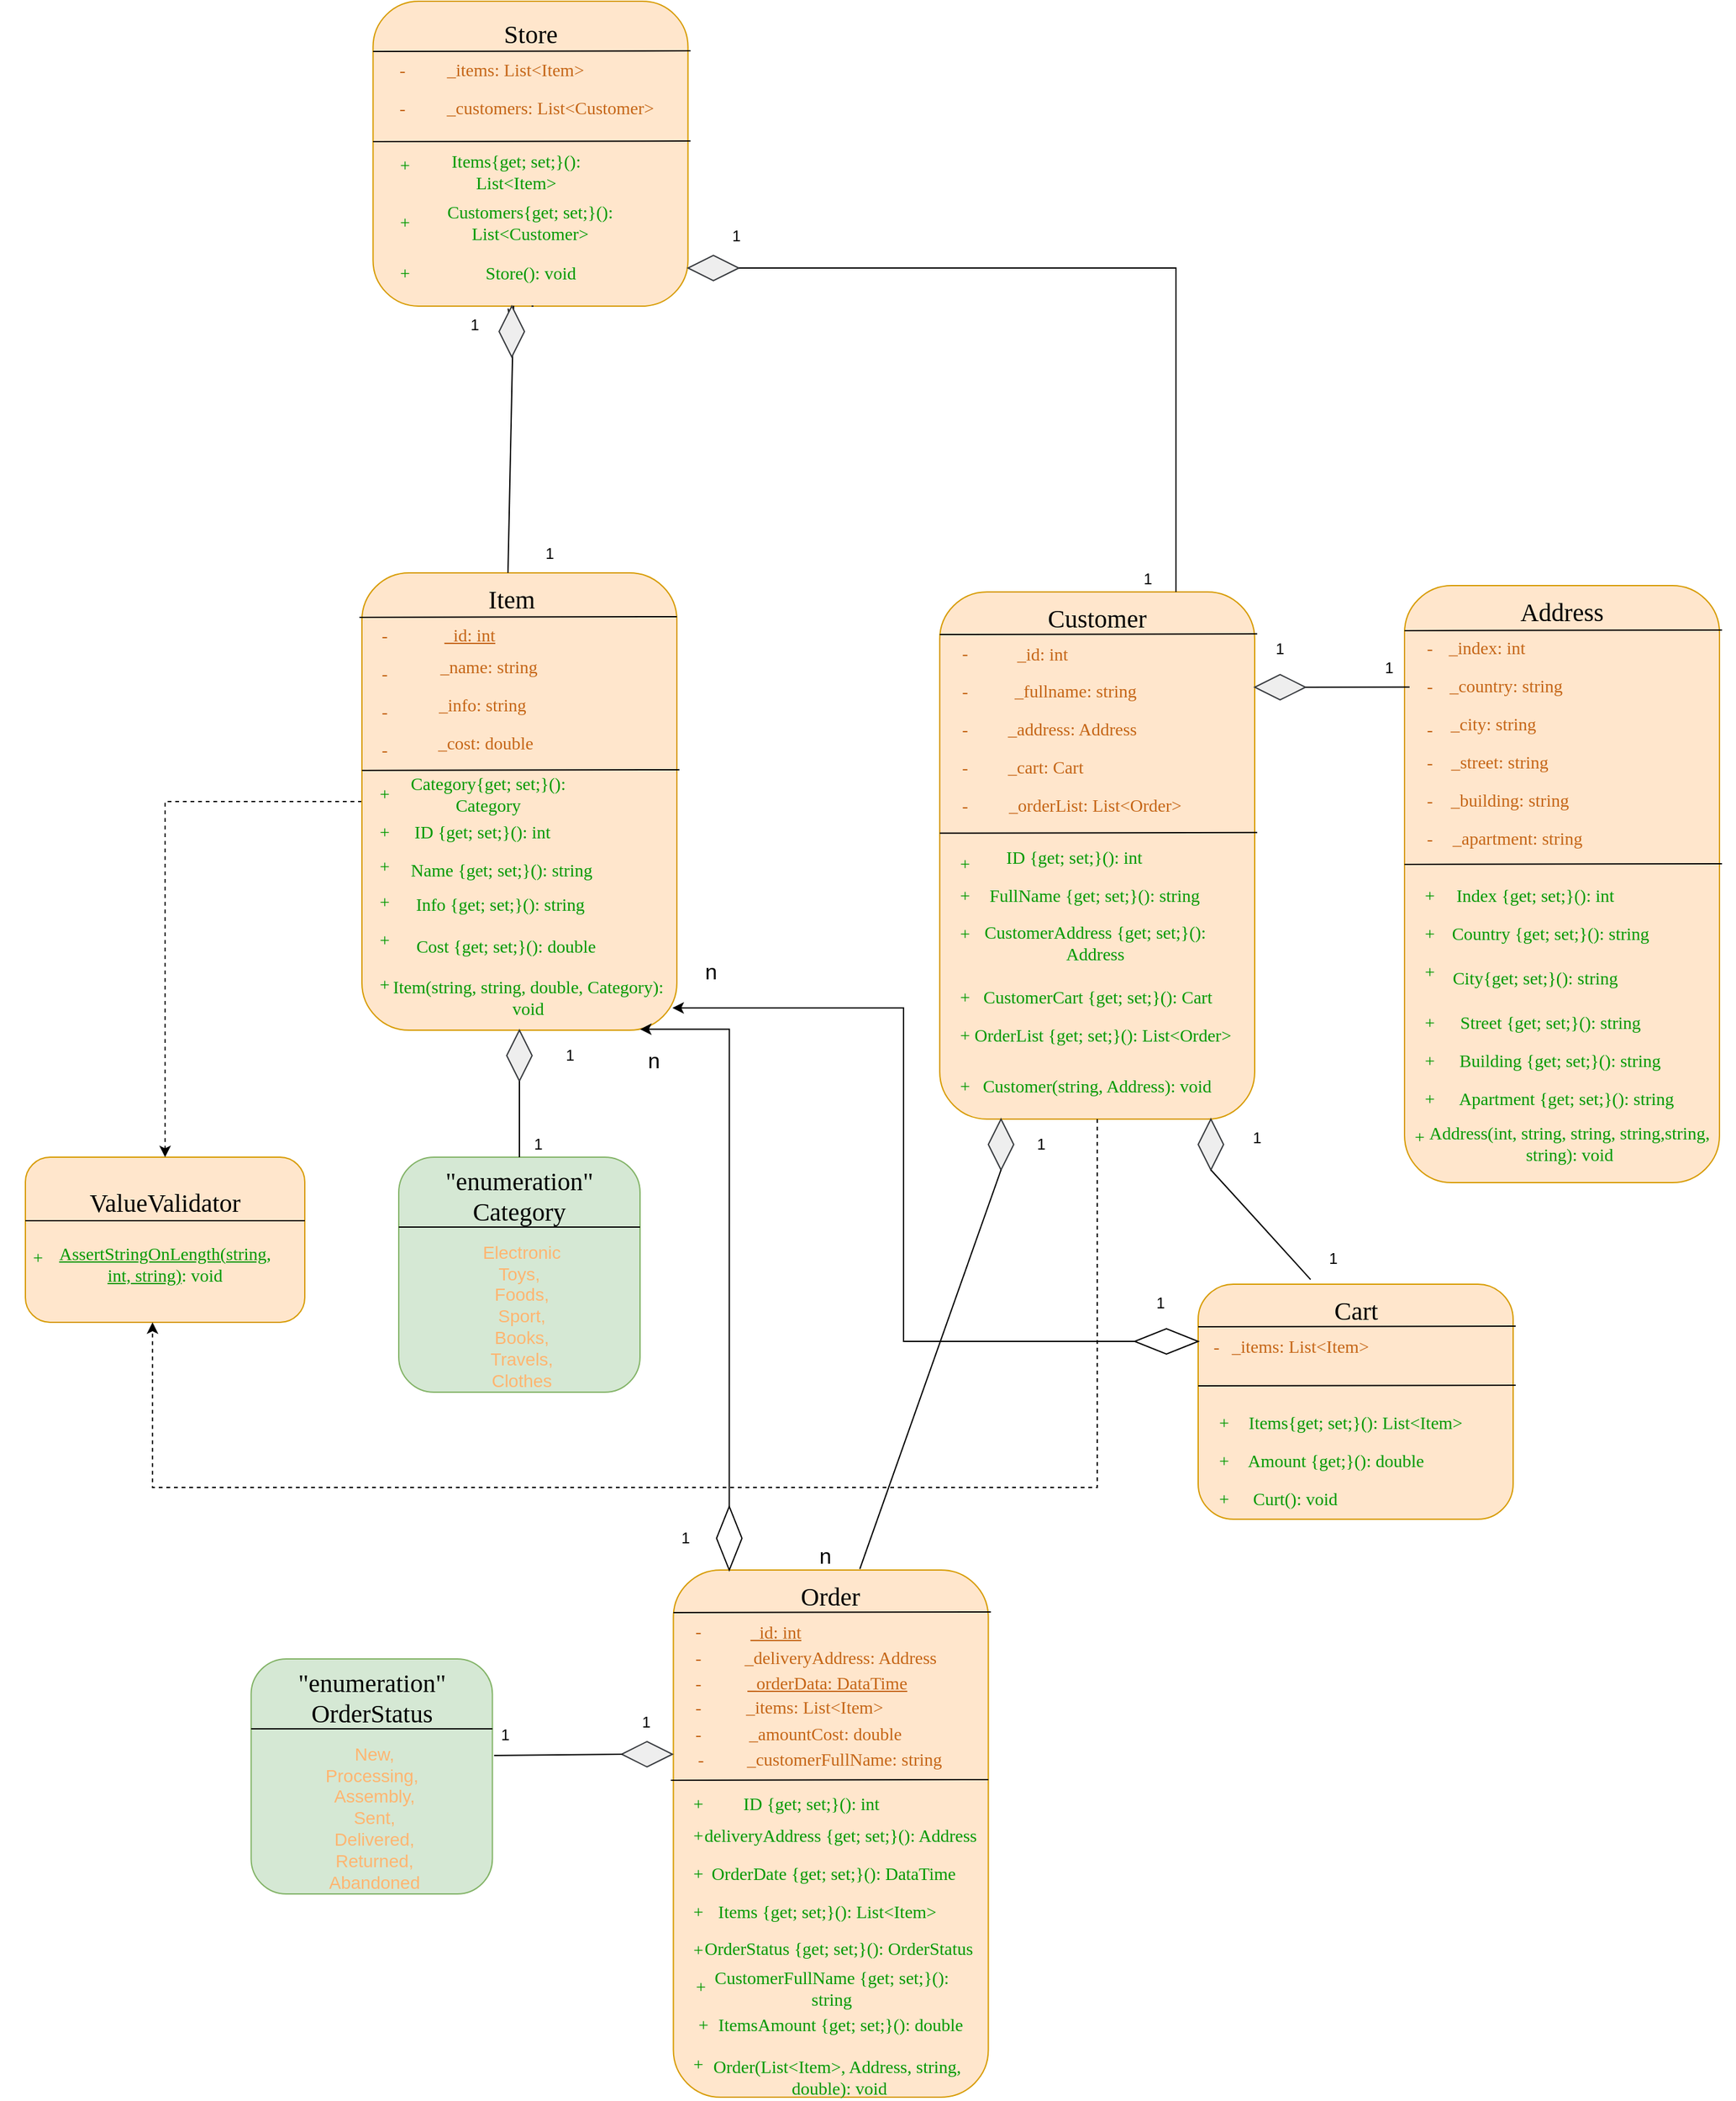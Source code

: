 <mxfile version="24.7.17">
  <diagram name="Страница — 1" id="4BpQXFm26ysMK4imXrAp">
    <mxGraphModel dx="1313" dy="1878" grid="1" gridSize="10" guides="1" tooltips="1" connect="1" arrows="1" fold="1" page="1" pageScale="1" pageWidth="827" pageHeight="1169" math="0" shadow="0">
      <root>
        <mxCell id="0" />
        <mxCell id="1" parent="0" />
        <mxCell id="mHPtdJQ6hgaOKIuCdoIB-60" value="" style="endArrow=none;html=1;rounded=0;entryX=0.5;entryY=1;entryDx=0;entryDy=0;exitX=0.5;exitY=0;exitDx=0;exitDy=0;" parent="1" edge="1">
          <mxGeometry width="50" height="50" relative="1" as="geometry">
            <mxPoint x="400" y="430" as="sourcePoint" />
            <mxPoint x="400" y="430" as="targetPoint" />
          </mxGeometry>
        </mxCell>
        <mxCell id="mHPtdJQ6hgaOKIuCdoIB-80" value="" style="rounded=1;whiteSpace=wrap;html=1;fillColor=#ffe6cc;strokeColor=#d79b00;" parent="1" vertex="1">
          <mxGeometry x="30" y="500" width="220" height="130" as="geometry" />
        </mxCell>
        <mxCell id="mHPtdJQ6hgaOKIuCdoIB-81" value="" style="endArrow=none;html=1;rounded=0;" parent="1" target="mHPtdJQ6hgaOKIuCdoIB-80" edge="1">
          <mxGeometry width="50" height="50" relative="1" as="geometry">
            <mxPoint x="30" y="550" as="sourcePoint" />
            <mxPoint x="80" y="500" as="targetPoint" />
            <Array as="points">
              <mxPoint x="250" y="550" />
            </Array>
          </mxGeometry>
        </mxCell>
        <mxCell id="mHPtdJQ6hgaOKIuCdoIB-82" value="&lt;font face=&quot;Times New Roman&quot;&gt;&lt;span style=&quot;font-size: 20px;&quot;&gt;ValueValidator&lt;/span&gt;&lt;/font&gt;" style="text;html=1;align=center;verticalAlign=middle;whiteSpace=wrap;rounded=0;" parent="1" vertex="1">
          <mxGeometry x="110" y="520" width="60" height="30" as="geometry" />
        </mxCell>
        <mxCell id="mHPtdJQ6hgaOKIuCdoIB-83" value="&lt;font style=&quot;font-size: 14px;&quot; color=&quot;#009900&quot; face=&quot;Times New Roman&quot;&gt;+&lt;/font&gt;" style="text;html=1;align=center;verticalAlign=middle;whiteSpace=wrap;rounded=0;" parent="1" vertex="1">
          <mxGeometry x="10" y="565" width="60" height="30" as="geometry" />
        </mxCell>
        <mxCell id="mHPtdJQ6hgaOKIuCdoIB-84" value="&lt;font face=&quot;Times New Roman&quot; color=&quot;#009900&quot;&gt;&lt;span style=&quot;font-size: 14px;&quot;&gt;&lt;u&gt;AssertStringOnLength(string, int, string)&lt;/u&gt;: void&lt;/span&gt;&lt;/font&gt;" style="text;html=1;align=center;verticalAlign=middle;whiteSpace=wrap;rounded=0;fontColor=#c56516;" parent="1" vertex="1">
          <mxGeometry x="67" y="570" width="146" height="30" as="geometry" />
        </mxCell>
        <mxCell id="mHPtdJQ6hgaOKIuCdoIB-85" value="" style="rounded=1;whiteSpace=wrap;html=1;fillColor=#d5e8d4;strokeColor=#82b366;" parent="1" vertex="1">
          <mxGeometry x="324" y="500" width="190" height="185" as="geometry" />
        </mxCell>
        <mxCell id="mHPtdJQ6hgaOKIuCdoIB-86" value="" style="endArrow=none;html=1;rounded=0;" parent="1" target="mHPtdJQ6hgaOKIuCdoIB-85" edge="1">
          <mxGeometry width="50" height="50" relative="1" as="geometry">
            <mxPoint x="324" y="555" as="sourcePoint" />
            <mxPoint x="374" y="505" as="targetPoint" />
            <Array as="points">
              <mxPoint x="514" y="555" />
            </Array>
          </mxGeometry>
        </mxCell>
        <mxCell id="mHPtdJQ6hgaOKIuCdoIB-87" value="&lt;font style=&quot;font-weight: normal; font-size: 20px;&quot; face=&quot;Times New Roman&quot;&gt;&quot;enumeration&quot;&lt;/font&gt;&lt;div style=&quot;font-size: 20px;&quot;&gt;&lt;font style=&quot;font-weight: normal; font-size: 20px;&quot; face=&quot;Times New Roman&quot;&gt;Category&lt;/font&gt;&lt;/div&gt;" style="text;html=1;align=center;verticalAlign=middle;whiteSpace=wrap;rounded=0;fontStyle=1;fontSize=15;" parent="1" vertex="1">
          <mxGeometry x="374" y="505" width="90" height="50" as="geometry" />
        </mxCell>
        <mxCell id="mHPtdJQ6hgaOKIuCdoIB-88" value="&lt;div style=&quot;font-size: 14px;&quot;&gt;&lt;font color=&quot;#ffb570&quot; style=&quot;font-size: 14px;&quot;&gt;&amp;nbsp;Electronic&lt;/font&gt;&lt;/div&gt;&lt;div style=&quot;font-size: 14px;&quot;&gt;&lt;span style=&quot;background-color: initial;&quot;&gt;&lt;font color=&quot;#ffb570&quot; style=&quot;font-size: 14px;&quot;&gt;Toys,&lt;/font&gt;&lt;/span&gt;&lt;/div&gt;&lt;div style=&quot;font-size: 14px;&quot;&gt;&lt;font color=&quot;#ffb570&quot; style=&quot;font-size: 14px;&quot;&gt;&amp;nbsp;Foods,&lt;/font&gt;&lt;/div&gt;&lt;div style=&quot;font-size: 14px;&quot;&gt;&lt;font color=&quot;#ffb570&quot; style=&quot;font-size: 14px;&quot;&gt;&amp;nbsp;Sport,&lt;/font&gt;&lt;/div&gt;&lt;div style=&quot;font-size: 14px;&quot;&gt;&lt;font color=&quot;#ffb570&quot; style=&quot;font-size: 14px;&quot;&gt;&amp;nbsp;Books,&lt;/font&gt;&lt;/div&gt;&lt;div style=&quot;font-size: 14px;&quot;&gt;&lt;font color=&quot;#ffb570&quot; style=&quot;font-size: 14px;&quot;&gt;&amp;nbsp;Travels,&lt;/font&gt;&lt;/div&gt;&lt;div style=&quot;font-size: 14px;&quot;&gt;&lt;font color=&quot;#ffb570&quot; style=&quot;font-size: 14px;&quot;&gt;&amp;nbsp;Clothes&lt;/font&gt;&lt;/div&gt;" style="text;html=1;align=center;verticalAlign=middle;whiteSpace=wrap;rounded=0;" parent="1" vertex="1">
          <mxGeometry x="324" y="565" width="190" height="120" as="geometry" />
        </mxCell>
        <mxCell id="3dHo6kwf9yd_WLhJWd4s-27" style="edgeStyle=orthogonalEdgeStyle;rounded=0;orthogonalLoop=1;jettySize=auto;html=1;exitX=0;exitY=0.5;exitDx=0;exitDy=0;entryX=0.5;entryY=0;entryDx=0;entryDy=0;dashed=1;" parent="1" source="mHPtdJQ6hgaOKIuCdoIB-89" target="mHPtdJQ6hgaOKIuCdoIB-80" edge="1">
          <mxGeometry relative="1" as="geometry" />
        </mxCell>
        <mxCell id="mHPtdJQ6hgaOKIuCdoIB-89" value="" style="rounded=1;whiteSpace=wrap;html=1;fillColor=#ffe6cc;strokeColor=#d79b00;" parent="1" vertex="1">
          <mxGeometry x="295" y="40" width="248" height="360" as="geometry" />
        </mxCell>
        <mxCell id="mHPtdJQ6hgaOKIuCdoIB-90" value="&lt;font style=&quot;font-size: 20px;&quot; face=&quot;Times New Roman&quot;&gt;Item&lt;/font&gt;" style="text;html=1;align=center;verticalAlign=middle;whiteSpace=wrap;rounded=0;" parent="1" vertex="1">
          <mxGeometry x="383" y="45" width="60" height="30" as="geometry" />
        </mxCell>
        <mxCell id="mHPtdJQ6hgaOKIuCdoIB-91" value="&lt;font face=&quot;Times New Roman&quot; style=&quot;font-size: 14px;&quot;&gt;_name: string&lt;/font&gt;" style="text;html=1;align=center;verticalAlign=middle;whiteSpace=wrap;rounded=0;fontColor=#c56516;" parent="1" vertex="1">
          <mxGeometry x="320.5" y="100" width="147.5" height="30" as="geometry" />
        </mxCell>
        <mxCell id="mHPtdJQ6hgaOKIuCdoIB-92" value="&lt;font face=&quot;Times New Roman&quot; style=&quot;font-size: 14px;&quot;&gt;_info: string&lt;/font&gt;" style="text;html=1;align=center;verticalAlign=middle;whiteSpace=wrap;rounded=0;fontColor=#c56516;" parent="1" vertex="1">
          <mxGeometry x="320.5" y="130" width="137.5" height="30" as="geometry" />
        </mxCell>
        <mxCell id="mHPtdJQ6hgaOKIuCdoIB-93" value="&lt;font face=&quot;Times New Roman&quot; style=&quot;font-size: 14px;&quot;&gt;_cost: double&lt;/font&gt;" style="text;html=1;align=center;verticalAlign=middle;whiteSpace=wrap;rounded=0;fontColor=#c56516;" parent="1" vertex="1">
          <mxGeometry x="320.5" y="160" width="142.5" height="30" as="geometry" />
        </mxCell>
        <mxCell id="mHPtdJQ6hgaOKIuCdoIB-94" value="&lt;font color=&quot;#c56516&quot; style=&quot;font-size: 14px;&quot; face=&quot;Times New Roman&quot;&gt;-&lt;/font&gt;" style="text;html=1;align=center;verticalAlign=middle;whiteSpace=wrap;rounded=0;" parent="1" vertex="1">
          <mxGeometry x="283" y="75" width="60" height="30" as="geometry" />
        </mxCell>
        <mxCell id="mHPtdJQ6hgaOKIuCdoIB-95" value="&lt;font color=&quot;#c56516&quot; style=&quot;font-size: 14px;&quot; face=&quot;Times New Roman&quot;&gt;-&lt;/font&gt;" style="text;html=1;align=center;verticalAlign=middle;whiteSpace=wrap;rounded=0;" parent="1" vertex="1">
          <mxGeometry x="283" y="135" width="60" height="30" as="geometry" />
        </mxCell>
        <mxCell id="mHPtdJQ6hgaOKIuCdoIB-96" value="&lt;font color=&quot;#c56516&quot; style=&quot;font-size: 14px;&quot; face=&quot;Times New Roman&quot;&gt;-&lt;/font&gt;" style="text;html=1;align=center;verticalAlign=middle;whiteSpace=wrap;rounded=0;" parent="1" vertex="1">
          <mxGeometry x="283" y="105" width="60" height="30" as="geometry" />
        </mxCell>
        <mxCell id="mHPtdJQ6hgaOKIuCdoIB-97" value="&lt;font color=&quot;#c56516&quot; style=&quot;font-size: 14px;&quot; face=&quot;Times New Roman&quot;&gt;-&lt;/font&gt;" style="text;html=1;align=center;verticalAlign=middle;whiteSpace=wrap;rounded=0;" parent="1" vertex="1">
          <mxGeometry x="283" y="165" width="60" height="30" as="geometry" />
        </mxCell>
        <mxCell id="mHPtdJQ6hgaOKIuCdoIB-98" value="&lt;font size=&quot;1&quot; face=&quot;Times New Roman&quot; style=&quot;&quot;&gt;&lt;u style=&quot;font-size: 14px;&quot;&gt;_id: int&lt;/u&gt;&lt;/font&gt;" style="text;html=1;align=center;verticalAlign=middle;whiteSpace=wrap;rounded=0;fontColor=#c56516;" parent="1" vertex="1">
          <mxGeometry x="307" y="75" width="146" height="30" as="geometry" />
        </mxCell>
        <mxCell id="mHPtdJQ6hgaOKIuCdoIB-99" value="&lt;font color=&quot;#009900&quot; face=&quot;Times New Roman&quot; style=&quot;font-size: 14px;&quot;&gt;ID {get; set;}(): int&lt;/font&gt;" style="text;html=1;align=center;verticalAlign=middle;whiteSpace=wrap;rounded=0;fontColor=#c56516;" parent="1" vertex="1">
          <mxGeometry x="317" y="230" width="146" height="30" as="geometry" />
        </mxCell>
        <mxCell id="mHPtdJQ6hgaOKIuCdoIB-100" value="&lt;font color=&quot;#009900&quot; face=&quot;Times New Roman&quot; style=&quot;font-size: 14px;&quot;&gt;Name {get; set;}(): string&lt;/font&gt;" style="text;html=1;align=center;verticalAlign=middle;whiteSpace=wrap;rounded=0;fontColor=#c56516;" parent="1" vertex="1">
          <mxGeometry x="307" y="260" width="196" height="30" as="geometry" />
        </mxCell>
        <mxCell id="mHPtdJQ6hgaOKIuCdoIB-101" value="&lt;font color=&quot;#009900&quot; face=&quot;Times New Roman&quot; style=&quot;font-size: 14px;&quot;&gt;Info {get; set;}(): string&lt;/font&gt;" style="text;html=1;align=center;verticalAlign=middle;whiteSpace=wrap;rounded=0;fontColor=#c56516;" parent="1" vertex="1">
          <mxGeometry x="311.5" y="287" width="184" height="30" as="geometry" />
        </mxCell>
        <mxCell id="mHPtdJQ6hgaOKIuCdoIB-102" value="&lt;font color=&quot;#009900&quot; face=&quot;Times New Roman&quot; style=&quot;font-size: 14px;&quot;&gt;Cost {get; set;}(): double&lt;/font&gt;" style="text;html=1;align=center;verticalAlign=middle;whiteSpace=wrap;rounded=0;fontColor=#c56516;" parent="1" vertex="1">
          <mxGeometry x="320.5" y="320" width="175" height="30" as="geometry" />
        </mxCell>
        <mxCell id="mHPtdJQ6hgaOKIuCdoIB-103" value="&lt;font style=&quot;font-size: 14px;&quot; color=&quot;#009900&quot; face=&quot;Times New Roman&quot;&gt;+&lt;/font&gt;" style="text;html=1;align=center;verticalAlign=middle;whiteSpace=wrap;rounded=0;" parent="1" vertex="1">
          <mxGeometry x="283" y="257" width="60" height="30" as="geometry" />
        </mxCell>
        <mxCell id="mHPtdJQ6hgaOKIuCdoIB-104" value="&lt;font style=&quot;font-size: 14px;&quot; color=&quot;#009900&quot; face=&quot;Times New Roman&quot;&gt;+&lt;/font&gt;" style="text;html=1;align=center;verticalAlign=middle;whiteSpace=wrap;rounded=0;" parent="1" vertex="1">
          <mxGeometry x="283" y="285" width="60" height="30" as="geometry" />
        </mxCell>
        <mxCell id="mHPtdJQ6hgaOKIuCdoIB-105" value="&lt;font style=&quot;font-size: 14px;&quot; color=&quot;#009900&quot; face=&quot;Times New Roman&quot;&gt;+&lt;/font&gt;" style="text;html=1;align=center;verticalAlign=middle;whiteSpace=wrap;rounded=0;" parent="1" vertex="1">
          <mxGeometry x="283" y="315" width="60" height="30" as="geometry" />
        </mxCell>
        <mxCell id="mHPtdJQ6hgaOKIuCdoIB-106" value="&lt;font style=&quot;font-size: 14px;&quot; color=&quot;#009900&quot; face=&quot;Times New Roman&quot;&gt;+&lt;/font&gt;" style="text;html=1;align=center;verticalAlign=middle;whiteSpace=wrap;rounded=0;" parent="1" vertex="1">
          <mxGeometry x="283" y="350" width="60" height="30" as="geometry" />
        </mxCell>
        <mxCell id="mHPtdJQ6hgaOKIuCdoIB-107" value="&lt;font style=&quot;font-size: 14px;&quot; face=&quot;Times New Roman&quot; color=&quot;#009900&quot;&gt;Item(string, string, double, Category): void&lt;/font&gt;" style="text;html=1;align=center;verticalAlign=middle;whiteSpace=wrap;rounded=0;fontColor=#c56516;" parent="1" vertex="1">
          <mxGeometry x="311.5" y="360" width="228" height="30" as="geometry" />
        </mxCell>
        <mxCell id="mHPtdJQ6hgaOKIuCdoIB-109" value="" style="endArrow=none;html=1;rounded=0;" parent="1" edge="1">
          <mxGeometry width="50" height="50" relative="1" as="geometry">
            <mxPoint x="293" y="75" as="sourcePoint" />
            <mxPoint x="543" y="74.5" as="targetPoint" />
            <Array as="points">
              <mxPoint x="543" y="74.5" />
            </Array>
          </mxGeometry>
        </mxCell>
        <mxCell id="mHPtdJQ6hgaOKIuCdoIB-110" value="" style="endArrow=none;html=1;rounded=0;" parent="1" edge="1">
          <mxGeometry width="50" height="50" relative="1" as="geometry">
            <mxPoint x="295" y="195.5" as="sourcePoint" />
            <mxPoint x="545" y="195" as="targetPoint" />
            <Array as="points">
              <mxPoint x="545" y="195" />
            </Array>
          </mxGeometry>
        </mxCell>
        <mxCell id="mHPtdJQ6hgaOKIuCdoIB-115" value="&lt;font color=&quot;#009900&quot; face=&quot;Times New Roman&quot; style=&quot;font-size: 14px;&quot;&gt;Category{get; set;}(): Category&lt;/font&gt;" style="text;html=1;align=center;verticalAlign=middle;whiteSpace=wrap;rounded=0;fontColor=#c56516;" parent="1" vertex="1">
          <mxGeometry x="315.88" y="200" width="156.75" height="30" as="geometry" />
        </mxCell>
        <mxCell id="mHPtdJQ6hgaOKIuCdoIB-116" value="&lt;font style=&quot;font-size: 14px;&quot; color=&quot;#009900&quot; face=&quot;Times New Roman&quot;&gt;+&lt;/font&gt;" style="text;html=1;align=center;verticalAlign=middle;whiteSpace=wrap;rounded=0;" parent="1" vertex="1">
          <mxGeometry x="283.25" y="200" width="60" height="30" as="geometry" />
        </mxCell>
        <mxCell id="mHPtdJQ6hgaOKIuCdoIB-117" value="&lt;font style=&quot;font-size: 14px;&quot; color=&quot;#009900&quot; face=&quot;Times New Roman&quot;&gt;+&lt;/font&gt;" style="text;html=1;align=center;verticalAlign=middle;whiteSpace=wrap;rounded=0;" parent="1" vertex="1">
          <mxGeometry x="283" y="230" width="60" height="30" as="geometry" />
        </mxCell>
        <mxCell id="mHPtdJQ6hgaOKIuCdoIB-119" value="" style="endArrow=none;html=1;rounded=0;entryX=0.5;entryY=1;entryDx=0;entryDy=0;exitX=0.5;exitY=0;exitDx=0;exitDy=0;" parent="1" target="mHPtdJQ6hgaOKIuCdoIB-89" edge="1">
          <mxGeometry width="50" height="50" relative="1" as="geometry">
            <mxPoint x="419" y="400" as="sourcePoint" />
            <mxPoint x="470" y="450" as="targetPoint" />
          </mxGeometry>
        </mxCell>
        <mxCell id="mHPtdJQ6hgaOKIuCdoIB-127" value="" style="rounded=1;whiteSpace=wrap;html=1;fillColor=#ffe6cc;strokeColor=#d79b00;" parent="1" vertex="1">
          <mxGeometry x="750" y="55" width="248" height="415" as="geometry" />
        </mxCell>
        <mxCell id="mHPtdJQ6hgaOKIuCdoIB-128" value="&lt;font face=&quot;Times New Roman&quot; style=&quot;font-size: 14px;&quot;&gt;_id: int&lt;/font&gt;" style="text;html=1;align=center;verticalAlign=middle;whiteSpace=wrap;rounded=0;fontColor=#c56516;" parent="1" vertex="1">
          <mxGeometry x="760.5" y="90" width="139.5" height="30" as="geometry" />
        </mxCell>
        <mxCell id="mHPtdJQ6hgaOKIuCdoIB-129" value="&lt;font face=&quot;Times New Roman&quot; style=&quot;font-size: 14px;&quot;&gt;_fullname: string&lt;/font&gt;" style="text;html=1;align=center;verticalAlign=middle;whiteSpace=wrap;rounded=0;fontColor=#c56516;" parent="1" vertex="1">
          <mxGeometry x="787.5" y="119" width="137.5" height="30" as="geometry" />
        </mxCell>
        <mxCell id="mHPtdJQ6hgaOKIuCdoIB-130" value="&lt;font face=&quot;Times New Roman&quot; style=&quot;font-size: 14px;&quot;&gt;_address: Address&lt;/font&gt;" style="text;html=1;align=center;verticalAlign=middle;whiteSpace=wrap;rounded=0;fontColor=#c56516;" parent="1" vertex="1">
          <mxGeometry x="782.5" y="149" width="142.5" height="30" as="geometry" />
        </mxCell>
        <mxCell id="mHPtdJQ6hgaOKIuCdoIB-131" value="&lt;font color=&quot;#c56516&quot; style=&quot;font-size: 14px;&quot; face=&quot;Times New Roman&quot;&gt;-&lt;/font&gt;" style="text;html=1;align=center;verticalAlign=middle;whiteSpace=wrap;rounded=0;" parent="1" vertex="1">
          <mxGeometry x="740" y="119" width="60" height="30" as="geometry" />
        </mxCell>
        <mxCell id="mHPtdJQ6hgaOKIuCdoIB-132" value="&lt;font color=&quot;#c56516&quot; style=&quot;font-size: 14px;&quot; face=&quot;Times New Roman&quot;&gt;-&lt;/font&gt;" style="text;html=1;align=center;verticalAlign=middle;whiteSpace=wrap;rounded=0;" parent="1" vertex="1">
          <mxGeometry x="740" y="89" width="60" height="30" as="geometry" />
        </mxCell>
        <mxCell id="mHPtdJQ6hgaOKIuCdoIB-133" value="&lt;font color=&quot;#c56516&quot; style=&quot;font-size: 14px;&quot; face=&quot;Times New Roman&quot;&gt;-&lt;/font&gt;" style="text;html=1;align=center;verticalAlign=middle;whiteSpace=wrap;rounded=0;" parent="1" vertex="1">
          <mxGeometry x="740" y="149" width="60" height="30" as="geometry" />
        </mxCell>
        <mxCell id="mHPtdJQ6hgaOKIuCdoIB-134" value="" style="endArrow=none;html=1;rounded=0;" parent="1" edge="1">
          <mxGeometry width="50" height="50" relative="1" as="geometry">
            <mxPoint x="750" y="88.5" as="sourcePoint" />
            <mxPoint x="1000" y="88" as="targetPoint" />
            <Array as="points">
              <mxPoint x="1000" y="88" />
            </Array>
          </mxGeometry>
        </mxCell>
        <mxCell id="mHPtdJQ6hgaOKIuCdoIB-135" value="&lt;font face=&quot;Times New Roman&quot;&gt;&lt;span style=&quot;font-size: 20px;&quot;&gt;Customer&lt;/span&gt;&lt;/font&gt;" style="text;html=1;align=center;verticalAlign=middle;whiteSpace=wrap;rounded=0;" parent="1" vertex="1">
          <mxGeometry x="844" y="60" width="60" height="30" as="geometry" />
        </mxCell>
        <mxCell id="mHPtdJQ6hgaOKIuCdoIB-136" value="" style="endArrow=none;html=1;rounded=0;" parent="1" edge="1">
          <mxGeometry width="50" height="50" relative="1" as="geometry">
            <mxPoint x="750" y="244.88" as="sourcePoint" />
            <mxPoint x="1000" y="244.38" as="targetPoint" />
            <Array as="points">
              <mxPoint x="1000" y="244.38" />
            </Array>
          </mxGeometry>
        </mxCell>
        <mxCell id="mHPtdJQ6hgaOKIuCdoIB-137" value="&lt;font color=&quot;#009900&quot; face=&quot;Times New Roman&quot; style=&quot;font-size: 14px;&quot;&gt;FullName {get; set;}(): string&lt;/font&gt;" style="text;html=1;align=center;verticalAlign=middle;whiteSpace=wrap;rounded=0;fontColor=#c56516;" parent="1" vertex="1">
          <mxGeometry x="774.25" y="280" width="196" height="30" as="geometry" />
        </mxCell>
        <mxCell id="mHPtdJQ6hgaOKIuCdoIB-138" value="&lt;font color=&quot;#009900&quot; face=&quot;Times New Roman&quot; style=&quot;font-size: 14px;&quot;&gt;CustomerAddress {get; set;}(): Address&lt;/font&gt;" style="text;html=1;align=center;verticalAlign=middle;whiteSpace=wrap;rounded=0;fontColor=#c56516;" parent="1" vertex="1">
          <mxGeometry x="767.75" y="317" width="209" height="30" as="geometry" />
        </mxCell>
        <mxCell id="mHPtdJQ6hgaOKIuCdoIB-139" value="&lt;font style=&quot;font-size: 14px;&quot; color=&quot;#009900&quot; face=&quot;Times New Roman&quot;&gt;+&lt;/font&gt;" style="text;html=1;align=center;verticalAlign=middle;whiteSpace=wrap;rounded=0;" parent="1" vertex="1">
          <mxGeometry x="740" y="280" width="60" height="30" as="geometry" />
        </mxCell>
        <mxCell id="mHPtdJQ6hgaOKIuCdoIB-140" value="&lt;font style=&quot;font-size: 14px;&quot; color=&quot;#009900&quot; face=&quot;Times New Roman&quot;&gt;+&lt;/font&gt;" style="text;html=1;align=center;verticalAlign=middle;whiteSpace=wrap;rounded=0;" parent="1" vertex="1">
          <mxGeometry x="740" y="310" width="60" height="30" as="geometry" />
        </mxCell>
        <mxCell id="mHPtdJQ6hgaOKIuCdoIB-141" value="&lt;font color=&quot;#009900&quot; face=&quot;Times New Roman&quot; style=&quot;font-size: 14px;&quot;&gt;ID {get; set;}(): int&lt;/font&gt;" style="text;html=1;align=center;verticalAlign=middle;whiteSpace=wrap;rounded=0;fontColor=#c56516;" parent="1" vertex="1">
          <mxGeometry x="782.5" y="250" width="146" height="30" as="geometry" />
        </mxCell>
        <mxCell id="mHPtdJQ6hgaOKIuCdoIB-142" value="&lt;font style=&quot;font-size: 14px;&quot; color=&quot;#009900&quot; face=&quot;Times New Roman&quot;&gt;+&lt;/font&gt;" style="text;html=1;align=center;verticalAlign=middle;whiteSpace=wrap;rounded=0;" parent="1" vertex="1">
          <mxGeometry x="740" y="255" width="60" height="30" as="geometry" />
        </mxCell>
        <mxCell id="mHPtdJQ6hgaOKIuCdoIB-143" value="&lt;font style=&quot;font-size: 14px;&quot; face=&quot;Times New Roman&quot; color=&quot;#009900&quot;&gt;Customer(string, Address): void&lt;/font&gt;" style="text;html=1;align=center;verticalAlign=middle;whiteSpace=wrap;rounded=0;fontColor=#c56516;" parent="1" vertex="1">
          <mxGeometry x="744" y="430" width="260" height="30" as="geometry" />
        </mxCell>
        <mxCell id="mHPtdJQ6hgaOKIuCdoIB-144" value="&lt;font style=&quot;font-size: 14px;&quot; color=&quot;#009900&quot; face=&quot;Times New Roman&quot;&gt;+&lt;/font&gt;" style="text;html=1;align=center;verticalAlign=middle;whiteSpace=wrap;rounded=0;" parent="1" vertex="1">
          <mxGeometry x="740" y="430" width="60" height="30" as="geometry" />
        </mxCell>
        <mxCell id="mHPtdJQ6hgaOKIuCdoIB-148" value="" style="rounded=1;whiteSpace=wrap;html=1;fillColor=#ffe6cc;strokeColor=#d79b00;" parent="1" vertex="1">
          <mxGeometry x="303.75" y="-410" width="248" height="240" as="geometry" />
        </mxCell>
        <mxCell id="mHPtdJQ6hgaOKIuCdoIB-149" value="&lt;font size=&quot;1&quot; face=&quot;Times New Roman&quot; style=&quot;&quot;&gt;&lt;span style=&quot;font-size: 14px;&quot;&gt;_items: List&amp;lt;Item&amp;gt;&lt;/span&gt;&lt;/font&gt;" style="text;html=1;align=center;verticalAlign=middle;whiteSpace=wrap;rounded=0;fontColor=#c56516;" parent="1" vertex="1">
          <mxGeometry x="343.25" y="-370" width="146" height="30" as="geometry" />
        </mxCell>
        <mxCell id="mHPtdJQ6hgaOKIuCdoIB-150" value="&lt;font size=&quot;1&quot; face=&quot;Times New Roman&quot; style=&quot;&quot;&gt;&lt;span style=&quot;font-size: 14px;&quot;&gt;_customers: List&amp;lt;Customer&amp;gt;&lt;/span&gt;&lt;/font&gt;" style="text;html=1;align=center;verticalAlign=middle;whiteSpace=wrap;rounded=0;fontColor=#c56516;" parent="1" vertex="1">
          <mxGeometry x="357.25" y="-340" width="173" height="30" as="geometry" />
        </mxCell>
        <mxCell id="mHPtdJQ6hgaOKIuCdoIB-151" value="&lt;font color=&quot;#c56516&quot; style=&quot;font-size: 14px;&quot; face=&quot;Times New Roman&quot;&gt;-&lt;/font&gt;" style="text;html=1;align=center;verticalAlign=middle;whiteSpace=wrap;rounded=0;" parent="1" vertex="1">
          <mxGeometry x="297.25" y="-370" width="60" height="30" as="geometry" />
        </mxCell>
        <mxCell id="mHPtdJQ6hgaOKIuCdoIB-152" value="&lt;font color=&quot;#c56516&quot; style=&quot;font-size: 14px;&quot; face=&quot;Times New Roman&quot;&gt;-&lt;/font&gt;" style="text;html=1;align=center;verticalAlign=middle;whiteSpace=wrap;rounded=0;" parent="1" vertex="1">
          <mxGeometry x="297.25" y="-340" width="60" height="30" as="geometry" />
        </mxCell>
        <mxCell id="mHPtdJQ6hgaOKIuCdoIB-153" value="" style="endArrow=none;html=1;rounded=0;" parent="1" edge="1">
          <mxGeometry width="50" height="50" relative="1" as="geometry">
            <mxPoint x="303.75" y="-370.5" as="sourcePoint" />
            <mxPoint x="553.75" y="-371" as="targetPoint" />
            <Array as="points" />
          </mxGeometry>
        </mxCell>
        <mxCell id="mHPtdJQ6hgaOKIuCdoIB-154" value="&lt;font face=&quot;Times New Roman&quot;&gt;&lt;span style=&quot;font-size: 20px;&quot;&gt;Store&lt;/span&gt;&lt;/font&gt;" style="text;html=1;align=center;verticalAlign=middle;whiteSpace=wrap;rounded=0;" parent="1" vertex="1">
          <mxGeometry x="397.75" y="-400" width="60" height="30" as="geometry" />
        </mxCell>
        <mxCell id="mHPtdJQ6hgaOKIuCdoIB-155" value="" style="endArrow=none;html=1;rounded=0;" parent="1" edge="1">
          <mxGeometry width="50" height="50" relative="1" as="geometry">
            <mxPoint x="303.75" y="-299.5" as="sourcePoint" />
            <mxPoint x="553.75" y="-300" as="targetPoint" />
            <Array as="points" />
          </mxGeometry>
        </mxCell>
        <mxCell id="mHPtdJQ6hgaOKIuCdoIB-156" value="&lt;font color=&quot;#009900&quot; face=&quot;Times New Roman&quot; style=&quot;font-size: 14px;&quot;&gt;Items{get; set;}(): List&amp;lt;Item&amp;gt;&lt;/font&gt;" style="text;html=1;align=center;verticalAlign=middle;whiteSpace=wrap;rounded=0;fontColor=#c56516;" parent="1" vertex="1">
          <mxGeometry x="337.88" y="-290" width="156.75" height="30" as="geometry" />
        </mxCell>
        <mxCell id="mHPtdJQ6hgaOKIuCdoIB-157" value="&lt;font color=&quot;#009900&quot; face=&quot;Times New Roman&quot; style=&quot;font-size: 14px;&quot;&gt;Customers{get; set;}(): List&amp;lt;Customer&amp;gt;&lt;/font&gt;" style="text;html=1;align=center;verticalAlign=middle;whiteSpace=wrap;rounded=0;fontColor=#c56516;" parent="1" vertex="1">
          <mxGeometry x="349.37" y="-250" width="156.75" height="30" as="geometry" />
        </mxCell>
        <mxCell id="mHPtdJQ6hgaOKIuCdoIB-158" value="&lt;font style=&quot;font-size: 14px;&quot; color=&quot;#009900&quot; face=&quot;Times New Roman&quot;&gt;+&lt;/font&gt;" style="text;html=1;align=center;verticalAlign=middle;whiteSpace=wrap;rounded=0;" parent="1" vertex="1">
          <mxGeometry x="299.13" y="-295" width="60" height="30" as="geometry" />
        </mxCell>
        <mxCell id="mHPtdJQ6hgaOKIuCdoIB-159" value="&lt;font style=&quot;font-size: 14px;&quot; color=&quot;#009900&quot; face=&quot;Times New Roman&quot;&gt;+&lt;/font&gt;" style="text;html=1;align=center;verticalAlign=middle;whiteSpace=wrap;rounded=0;" parent="1" vertex="1">
          <mxGeometry x="299.13" y="-250" width="60" height="30" as="geometry" />
        </mxCell>
        <mxCell id="mHPtdJQ6hgaOKIuCdoIB-160" value="&lt;font style=&quot;font-size: 14px;&quot; face=&quot;Times New Roman&quot; color=&quot;#009900&quot;&gt;Store(): void&lt;/font&gt;" style="text;html=1;align=center;verticalAlign=middle;whiteSpace=wrap;rounded=0;fontColor=#c56516;" parent="1" vertex="1">
          <mxGeometry x="313.74" y="-210" width="228" height="30" as="geometry" />
        </mxCell>
        <mxCell id="mHPtdJQ6hgaOKIuCdoIB-161" value="&lt;font style=&quot;font-size: 14px;&quot; color=&quot;#009900&quot; face=&quot;Times New Roman&quot;&gt;+&lt;/font&gt;" style="text;html=1;align=center;verticalAlign=middle;whiteSpace=wrap;rounded=0;" parent="1" vertex="1">
          <mxGeometry x="299.13" y="-210" width="60" height="30" as="geometry" />
        </mxCell>
        <mxCell id="mHPtdJQ6hgaOKIuCdoIB-163" value="" style="endArrow=none;html=1;rounded=0;exitX=0.544;exitY=0;exitDx=0;exitDy=0;exitPerimeter=0;" parent="1" edge="1">
          <mxGeometry width="50" height="50" relative="1" as="geometry">
            <mxPoint x="428.63" y="-170" as="sourcePoint" />
            <mxPoint x="430" y="-170" as="targetPoint" />
          </mxGeometry>
        </mxCell>
        <mxCell id="mHPtdJQ6hgaOKIuCdoIB-169" value="" style="rounded=1;whiteSpace=wrap;html=1;fillColor=#ffe6cc;strokeColor=#d79b00;" parent="1" vertex="1">
          <mxGeometry x="1116" y="50" width="248" height="470" as="geometry" />
        </mxCell>
        <mxCell id="mHPtdJQ6hgaOKIuCdoIB-170" value="&lt;font face=&quot;Times New Roman&quot;&gt;&lt;span style=&quot;font-size: 20px;&quot;&gt;Address&lt;/span&gt;&lt;/font&gt;" style="text;html=1;align=center;verticalAlign=middle;whiteSpace=wrap;rounded=0;" parent="1" vertex="1">
          <mxGeometry x="1210" y="55" width="60" height="30" as="geometry" />
        </mxCell>
        <mxCell id="mHPtdJQ6hgaOKIuCdoIB-171" value="" style="endArrow=none;html=1;rounded=0;" parent="1" edge="1">
          <mxGeometry width="50" height="50" relative="1" as="geometry">
            <mxPoint x="1116" y="85.5" as="sourcePoint" />
            <mxPoint x="1366" y="85" as="targetPoint" />
            <Array as="points">
              <mxPoint x="1366" y="85" />
            </Array>
          </mxGeometry>
        </mxCell>
        <mxCell id="mHPtdJQ6hgaOKIuCdoIB-172" value="&lt;font face=&quot;Times New Roman&quot; style=&quot;font-size: 14px;&quot;&gt;_index: in&lt;/font&gt;&lt;span style=&quot;font-size: 14px; font-family: &amp;quot;Times New Roman&amp;quot;; background-color: initial;&quot;&gt;t&lt;/span&gt;" style="text;html=1;align=center;verticalAlign=middle;whiteSpace=wrap;rounded=0;fontColor=#c56516;" parent="1" vertex="1">
          <mxGeometry x="1116" y="85" width="130" height="30" as="geometry" />
        </mxCell>
        <mxCell id="mHPtdJQ6hgaOKIuCdoIB-173" value="&lt;font face=&quot;Times New Roman&quot; style=&quot;font-size: 14px;&quot;&gt;_country: string&lt;/font&gt;" style="text;html=1;align=center;verticalAlign=middle;whiteSpace=wrap;rounded=0;fontColor=#c56516;" parent="1" vertex="1">
          <mxGeometry x="1126" y="115" width="139.5" height="30" as="geometry" />
        </mxCell>
        <mxCell id="mHPtdJQ6hgaOKIuCdoIB-174" value="&lt;font face=&quot;Times New Roman&quot; style=&quot;font-size: 14px;&quot;&gt;_city: string&lt;/font&gt;" style="text;html=1;align=center;verticalAlign=middle;whiteSpace=wrap;rounded=0;fontColor=#c56516;" parent="1" vertex="1">
          <mxGeometry x="1116" y="145" width="139.5" height="30" as="geometry" />
        </mxCell>
        <mxCell id="mHPtdJQ6hgaOKIuCdoIB-175" value="&lt;font face=&quot;Times New Roman&quot; style=&quot;font-size: 14px;&quot;&gt;_street: string&lt;/font&gt;" style="text;html=1;align=center;verticalAlign=middle;whiteSpace=wrap;rounded=0;fontColor=#c56516;" parent="1" vertex="1">
          <mxGeometry x="1126" y="175" width="130" height="30" as="geometry" />
        </mxCell>
        <mxCell id="mHPtdJQ6hgaOKIuCdoIB-177" value="&lt;font face=&quot;Times New Roman&quot; style=&quot;font-size: 14px;&quot;&gt;_building: string&lt;/font&gt;" style="text;html=1;align=center;verticalAlign=middle;whiteSpace=wrap;rounded=0;fontColor=#c56516;" parent="1" vertex="1">
          <mxGeometry x="1130.5" y="205" width="135.5" height="30" as="geometry" />
        </mxCell>
        <mxCell id="mHPtdJQ6hgaOKIuCdoIB-178" value="&lt;font face=&quot;Times New Roman&quot; style=&quot;font-size: 14px;&quot;&gt;_apartment: string&lt;/font&gt;" style="text;html=1;align=center;verticalAlign=middle;whiteSpace=wrap;rounded=0;fontColor=#c56516;" parent="1" vertex="1">
          <mxGeometry x="1134" y="235" width="142" height="30" as="geometry" />
        </mxCell>
        <mxCell id="mHPtdJQ6hgaOKIuCdoIB-179" value="&lt;font color=&quot;#c56516&quot; style=&quot;font-size: 14px;&quot; face=&quot;Times New Roman&quot;&gt;-&lt;/font&gt;" style="text;html=1;align=center;verticalAlign=middle;whiteSpace=wrap;rounded=0;" parent="1" vertex="1">
          <mxGeometry x="1106" y="85" width="60" height="30" as="geometry" />
        </mxCell>
        <mxCell id="mHPtdJQ6hgaOKIuCdoIB-180" value="&lt;font color=&quot;#c56516&quot; style=&quot;font-size: 14px;&quot; face=&quot;Times New Roman&quot;&gt;-&lt;/font&gt;" style="text;html=1;align=center;verticalAlign=middle;whiteSpace=wrap;rounded=0;" parent="1" vertex="1">
          <mxGeometry x="1106" y="115" width="60" height="30" as="geometry" />
        </mxCell>
        <mxCell id="mHPtdJQ6hgaOKIuCdoIB-181" value="&lt;font color=&quot;#c56516&quot; style=&quot;font-size: 14px;&quot; face=&quot;Times New Roman&quot;&gt;-&lt;/font&gt;" style="text;html=1;align=center;verticalAlign=middle;whiteSpace=wrap;rounded=0;" parent="1" vertex="1">
          <mxGeometry x="1106" y="149" width="60" height="30" as="geometry" />
        </mxCell>
        <mxCell id="mHPtdJQ6hgaOKIuCdoIB-182" value="&lt;font color=&quot;#c56516&quot; style=&quot;font-size: 14px;&quot; face=&quot;Times New Roman&quot;&gt;-&lt;/font&gt;" style="text;html=1;align=center;verticalAlign=middle;whiteSpace=wrap;rounded=0;" parent="1" vertex="1">
          <mxGeometry x="1106" y="175" width="60" height="30" as="geometry" />
        </mxCell>
        <mxCell id="mHPtdJQ6hgaOKIuCdoIB-183" value="&lt;font color=&quot;#c56516&quot; style=&quot;font-size: 14px;&quot; face=&quot;Times New Roman&quot;&gt;-&lt;/font&gt;" style="text;html=1;align=center;verticalAlign=middle;whiteSpace=wrap;rounded=0;" parent="1" vertex="1">
          <mxGeometry x="1106" y="205" width="60" height="30" as="geometry" />
        </mxCell>
        <mxCell id="mHPtdJQ6hgaOKIuCdoIB-184" value="&lt;font color=&quot;#c56516&quot; style=&quot;font-size: 14px;&quot; face=&quot;Times New Roman&quot;&gt;-&lt;/font&gt;" style="text;html=1;align=center;verticalAlign=middle;whiteSpace=wrap;rounded=0;" parent="1" vertex="1">
          <mxGeometry x="1106" y="235" width="60" height="30" as="geometry" />
        </mxCell>
        <mxCell id="mHPtdJQ6hgaOKIuCdoIB-185" value="" style="endArrow=none;html=1;rounded=0;" parent="1" edge="1">
          <mxGeometry width="50" height="50" relative="1" as="geometry">
            <mxPoint x="1116" y="269.5" as="sourcePoint" />
            <mxPoint x="1366" y="269" as="targetPoint" />
            <Array as="points">
              <mxPoint x="1366" y="269" />
            </Array>
          </mxGeometry>
        </mxCell>
        <mxCell id="mHPtdJQ6hgaOKIuCdoIB-186" value="&lt;font color=&quot;#009900&quot; face=&quot;Times New Roman&quot; style=&quot;font-size: 14px;&quot;&gt;Index {get; set;}(): int&lt;/font&gt;" style="text;html=1;align=center;verticalAlign=middle;whiteSpace=wrap;rounded=0;fontColor=#c56516;" parent="1" vertex="1">
          <mxGeometry x="1146" y="280" width="146" height="30" as="geometry" />
        </mxCell>
        <mxCell id="mHPtdJQ6hgaOKIuCdoIB-187" value="&lt;font color=&quot;#009900&quot; face=&quot;Times New Roman&quot; style=&quot;font-size: 14px;&quot;&gt;Country {get; set;}(): string&lt;/font&gt;" style="text;html=1;align=center;verticalAlign=middle;whiteSpace=wrap;rounded=0;fontColor=#c56516;" parent="1" vertex="1">
          <mxGeometry x="1146" y="310" width="170" height="30" as="geometry" />
        </mxCell>
        <mxCell id="mHPtdJQ6hgaOKIuCdoIB-188" value="&lt;font color=&quot;#009900&quot; face=&quot;Times New Roman&quot; style=&quot;font-size: 14px;&quot;&gt;City{get; set;}(): string&lt;/font&gt;" style="text;html=1;align=center;verticalAlign=middle;whiteSpace=wrap;rounded=0;fontColor=#c56516;" parent="1" vertex="1">
          <mxGeometry x="1146" y="345" width="146" height="30" as="geometry" />
        </mxCell>
        <mxCell id="mHPtdJQ6hgaOKIuCdoIB-189" value="&lt;font color=&quot;#009900&quot; face=&quot;Times New Roman&quot; style=&quot;font-size: 14px;&quot;&gt;Street {get; set;}(): string&lt;/font&gt;" style="text;html=1;align=center;verticalAlign=middle;whiteSpace=wrap;rounded=0;fontColor=#c56516;" parent="1" vertex="1">
          <mxGeometry x="1158" y="380" width="146" height="30" as="geometry" />
        </mxCell>
        <mxCell id="mHPtdJQ6hgaOKIuCdoIB-190" value="&lt;font color=&quot;#009900&quot; face=&quot;Times New Roman&quot; style=&quot;font-size: 14px;&quot;&gt;Building {get; set;}(): string&lt;/font&gt;" style="text;html=1;align=center;verticalAlign=middle;whiteSpace=wrap;rounded=0;fontColor=#c56516;" parent="1" vertex="1">
          <mxGeometry x="1156" y="410" width="165" height="30" as="geometry" />
        </mxCell>
        <mxCell id="mHPtdJQ6hgaOKIuCdoIB-191" value="&lt;font color=&quot;#009900&quot; face=&quot;Times New Roman&quot; style=&quot;font-size: 14px;&quot;&gt;Apartment {get; set;}(): string&lt;/font&gt;" style="text;html=1;align=center;verticalAlign=middle;whiteSpace=wrap;rounded=0;fontColor=#c56516;" parent="1" vertex="1">
          <mxGeometry x="1156" y="440" width="175" height="30" as="geometry" />
        </mxCell>
        <mxCell id="mHPtdJQ6hgaOKIuCdoIB-192" value="&lt;font style=&quot;font-size: 14px;&quot; color=&quot;#009900&quot; face=&quot;Times New Roman&quot;&gt;+&lt;/font&gt;" style="text;html=1;align=center;verticalAlign=middle;whiteSpace=wrap;rounded=0;" parent="1" vertex="1">
          <mxGeometry x="1106" y="280" width="60" height="30" as="geometry" />
        </mxCell>
        <mxCell id="mHPtdJQ6hgaOKIuCdoIB-193" value="&lt;font style=&quot;font-size: 14px;&quot; color=&quot;#009900&quot; face=&quot;Times New Roman&quot;&gt;+&lt;/font&gt;" style="text;html=1;align=center;verticalAlign=middle;whiteSpace=wrap;rounded=0;" parent="1" vertex="1">
          <mxGeometry x="1106" y="310" width="60" height="30" as="geometry" />
        </mxCell>
        <mxCell id="mHPtdJQ6hgaOKIuCdoIB-194" value="&lt;font style=&quot;font-size: 14px;&quot; color=&quot;#009900&quot; face=&quot;Times New Roman&quot;&gt;+&lt;/font&gt;" style="text;html=1;align=center;verticalAlign=middle;whiteSpace=wrap;rounded=0;" parent="1" vertex="1">
          <mxGeometry x="1106" y="340" width="60" height="30" as="geometry" />
        </mxCell>
        <mxCell id="mHPtdJQ6hgaOKIuCdoIB-195" value="&lt;font style=&quot;font-size: 14px;&quot; color=&quot;#009900&quot; face=&quot;Times New Roman&quot;&gt;+&lt;/font&gt;" style="text;html=1;align=center;verticalAlign=middle;whiteSpace=wrap;rounded=0;" parent="1" vertex="1">
          <mxGeometry x="1106" y="380" width="60" height="30" as="geometry" />
        </mxCell>
        <mxCell id="mHPtdJQ6hgaOKIuCdoIB-196" value="&lt;font style=&quot;font-size: 14px;&quot; color=&quot;#009900&quot; face=&quot;Times New Roman&quot;&gt;+&lt;/font&gt;" style="text;html=1;align=center;verticalAlign=middle;whiteSpace=wrap;rounded=0;" parent="1" vertex="1">
          <mxGeometry x="1106" y="410" width="60" height="30" as="geometry" />
        </mxCell>
        <mxCell id="mHPtdJQ6hgaOKIuCdoIB-197" value="&lt;font style=&quot;font-size: 14px;&quot; color=&quot;#009900&quot; face=&quot;Times New Roman&quot;&gt;+&lt;/font&gt;" style="text;html=1;align=center;verticalAlign=middle;whiteSpace=wrap;rounded=0;" parent="1" vertex="1">
          <mxGeometry x="1106" y="440" width="60" height="30" as="geometry" />
        </mxCell>
        <mxCell id="mHPtdJQ6hgaOKIuCdoIB-198" value="&lt;font style=&quot;font-size: 14px;&quot; face=&quot;Times New Roman&quot; color=&quot;#009900&quot;&gt;Address(int, string, string, string,string, string): void&lt;/font&gt;" style="text;html=1;align=center;verticalAlign=middle;whiteSpace=wrap;rounded=0;fontColor=#c56516;" parent="1" vertex="1">
          <mxGeometry x="1116" y="475" width="260" height="30" as="geometry" />
        </mxCell>
        <mxCell id="L20pbjYPMxKReiNcHhZs-6" value="1" style="text;html=1;align=center;verticalAlign=middle;whiteSpace=wrap;rounded=0;" parent="1" vertex="1">
          <mxGeometry x="354" y="-170" width="60" height="30" as="geometry" />
        </mxCell>
        <mxCell id="_TIZ9fqZHh0trMwqWMUV-5" value="1" style="text;html=1;align=center;verticalAlign=middle;whiteSpace=wrap;rounded=0;" parent="1" vertex="1">
          <mxGeometry x="412.63" y="10" width="60" height="30" as="geometry" />
        </mxCell>
        <mxCell id="_TIZ9fqZHh0trMwqWMUV-8" value="1" style="text;html=1;align=center;verticalAlign=middle;whiteSpace=wrap;rounded=0;" parent="1" vertex="1">
          <mxGeometry x="884" y="30" width="60" height="30" as="geometry" />
        </mxCell>
        <mxCell id="3dHo6kwf9yd_WLhJWd4s-1" value="" style="endArrow=none;html=1;rounded=0;entryX=0.429;entryY=1.008;entryDx=0;entryDy=0;entryPerimeter=0;" parent="1" source="3dHo6kwf9yd_WLhJWd4s-2" target="mHPtdJQ6hgaOKIuCdoIB-148" edge="1">
          <mxGeometry width="50" height="50" relative="1" as="geometry">
            <mxPoint x="410" y="40" as="sourcePoint" />
            <mxPoint x="460" y="-10" as="targetPoint" />
          </mxGeometry>
        </mxCell>
        <mxCell id="3dHo6kwf9yd_WLhJWd4s-3" value="" style="endArrow=none;html=1;rounded=0;entryX=0.429;entryY=1.008;entryDx=0;entryDy=0;entryPerimeter=0;" parent="1" target="3dHo6kwf9yd_WLhJWd4s-2" edge="1">
          <mxGeometry width="50" height="50" relative="1" as="geometry">
            <mxPoint x="410" y="40" as="sourcePoint" />
            <mxPoint x="410" y="-168" as="targetPoint" />
          </mxGeometry>
        </mxCell>
        <mxCell id="3dHo6kwf9yd_WLhJWd4s-2" value="" style="rhombus;whiteSpace=wrap;html=1;fillColor=#eeeeee;strokeColor=#36393d;direction=west;" parent="1" vertex="1">
          <mxGeometry x="403" y="-170" width="20" height="40" as="geometry" />
        </mxCell>
        <mxCell id="3dHo6kwf9yd_WLhJWd4s-6" value="" style="rhombus;whiteSpace=wrap;html=1;fillColor=#eeeeee;strokeColor=#36393d;direction=south;" parent="1" vertex="1">
          <mxGeometry x="551.75" y="-210" width="40" height="20" as="geometry" />
        </mxCell>
        <mxCell id="3dHo6kwf9yd_WLhJWd4s-13" value="" style="endArrow=none;html=1;rounded=0;exitX=0.5;exitY=0;exitDx=0;exitDy=0;entryX=0.75;entryY=0;entryDx=0;entryDy=0;" parent="1" source="3dHo6kwf9yd_WLhJWd4s-6" target="mHPtdJQ6hgaOKIuCdoIB-127" edge="1">
          <mxGeometry width="50" height="50" relative="1" as="geometry">
            <mxPoint x="640" y="-190" as="sourcePoint" />
            <mxPoint x="690" y="-240" as="targetPoint" />
            <Array as="points">
              <mxPoint x="936" y="-200" />
            </Array>
          </mxGeometry>
        </mxCell>
        <mxCell id="3dHo6kwf9yd_WLhJWd4s-14" value="1" style="text;html=1;align=center;verticalAlign=middle;whiteSpace=wrap;rounded=0;" parent="1" vertex="1">
          <mxGeometry x="560" y="-240" width="60" height="30" as="geometry" />
        </mxCell>
        <mxCell id="3dHo6kwf9yd_WLhJWd4s-15" value="" style="rhombus;whiteSpace=wrap;html=1;fillColor=#eeeeee;strokeColor=#36393d;direction=south;" parent="1" vertex="1">
          <mxGeometry x="998" y="120" width="40" height="20" as="geometry" />
        </mxCell>
        <mxCell id="3dHo6kwf9yd_WLhJWd4s-18" value="" style="endArrow=none;html=1;rounded=0;exitX=0.5;exitY=0;exitDx=0;exitDy=0;entryX=0.016;entryY=0.17;entryDx=0;entryDy=0;entryPerimeter=0;" parent="1" source="3dHo6kwf9yd_WLhJWd4s-15" target="mHPtdJQ6hgaOKIuCdoIB-169" edge="1">
          <mxGeometry width="50" height="50" relative="1" as="geometry">
            <mxPoint x="1040" y="130" as="sourcePoint" />
            <mxPoint x="1090" y="80" as="targetPoint" />
          </mxGeometry>
        </mxCell>
        <mxCell id="3dHo6kwf9yd_WLhJWd4s-19" value="1" style="text;html=1;align=center;verticalAlign=middle;whiteSpace=wrap;rounded=0;" parent="1" vertex="1">
          <mxGeometry x="988" y="85" width="60" height="30" as="geometry" />
        </mxCell>
        <mxCell id="3dHo6kwf9yd_WLhJWd4s-20" value="1" style="text;html=1;align=center;verticalAlign=middle;whiteSpace=wrap;rounded=0;" parent="1" vertex="1">
          <mxGeometry x="1074" y="100" width="60" height="30" as="geometry" />
        </mxCell>
        <mxCell id="3dHo6kwf9yd_WLhJWd4s-21" value="" style="rhombus;whiteSpace=wrap;html=1;fillColor=#eeeeee;strokeColor=#36393d;" parent="1" vertex="1">
          <mxGeometry x="409" y="400" width="20" height="40" as="geometry" />
        </mxCell>
        <mxCell id="3dHo6kwf9yd_WLhJWd4s-22" value="" style="endArrow=none;html=1;rounded=0;exitX=0.5;exitY=0;exitDx=0;exitDy=0;entryX=0.5;entryY=1;entryDx=0;entryDy=0;" parent="1" source="mHPtdJQ6hgaOKIuCdoIB-85" target="3dHo6kwf9yd_WLhJWd4s-21" edge="1">
          <mxGeometry width="50" height="50" relative="1" as="geometry">
            <mxPoint x="458" y="490" as="sourcePoint" />
            <mxPoint x="460" y="460" as="targetPoint" />
          </mxGeometry>
        </mxCell>
        <mxCell id="3dHo6kwf9yd_WLhJWd4s-23" value="1" style="text;html=1;align=center;verticalAlign=middle;whiteSpace=wrap;rounded=0;" parent="1" vertex="1">
          <mxGeometry x="429" y="405" width="60" height="30" as="geometry" />
        </mxCell>
        <mxCell id="3dHo6kwf9yd_WLhJWd4s-24" value="1" style="text;html=1;align=center;verticalAlign=middle;whiteSpace=wrap;rounded=0;" parent="1" vertex="1">
          <mxGeometry x="404" y="475" width="60" height="30" as="geometry" />
        </mxCell>
        <mxCell id="3dHo6kwf9yd_WLhJWd4s-28" style="edgeStyle=orthogonalEdgeStyle;rounded=0;orthogonalLoop=1;jettySize=auto;html=1;exitX=0.5;exitY=1;exitDx=0;exitDy=0;entryX=0.455;entryY=1;entryDx=0;entryDy=0;entryPerimeter=0;dashed=1;" parent="1" source="mHPtdJQ6hgaOKIuCdoIB-127" target="mHPtdJQ6hgaOKIuCdoIB-80" edge="1">
          <mxGeometry relative="1" as="geometry">
            <Array as="points">
              <mxPoint x="874" y="760" />
              <mxPoint x="130" y="760" />
            </Array>
          </mxGeometry>
        </mxCell>
        <mxCell id="X7FAPLzMtyP_zXDKKmuG-21" style="edgeStyle=orthogonalEdgeStyle;rounded=0;orthogonalLoop=1;jettySize=auto;html=1;entryX=1;entryY=0.75;entryDx=0;entryDy=0;exitX=0.5;exitY=1;exitDx=0;exitDy=0;" edge="1" parent="1" source="X7FAPLzMtyP_zXDKKmuG-22" target="mHPtdJQ6hgaOKIuCdoIB-107">
          <mxGeometry relative="1" as="geometry">
            <mxPoint x="890" y="646" as="sourcePoint" />
          </mxGeometry>
        </mxCell>
        <mxCell id="X7FAPLzMtyP_zXDKKmuG-1" value="" style="rounded=1;whiteSpace=wrap;html=1;fillColor=#ffe6cc;strokeColor=#d79b00;" vertex="1" parent="1">
          <mxGeometry x="953.5" y="600" width="248" height="185" as="geometry" />
        </mxCell>
        <mxCell id="X7FAPLzMtyP_zXDKKmuG-2" value="&lt;font face=&quot;Times New Roman&quot;&gt;&lt;span style=&quot;font-size: 14px;&quot;&gt;_items: List&amp;lt;Item&amp;gt;&lt;/span&gt;&lt;/font&gt;" style="text;html=1;align=center;verticalAlign=middle;whiteSpace=wrap;rounded=0;fontColor=#c56516;fontStyle=0" vertex="1" parent="1">
          <mxGeometry x="964" y="635" width="139.5" height="30" as="geometry" />
        </mxCell>
        <mxCell id="X7FAPLzMtyP_zXDKKmuG-6" value="&lt;font color=&quot;#c56516&quot; style=&quot;font-size: 14px;&quot; face=&quot;Times New Roman&quot;&gt;-&lt;/font&gt;" style="text;html=1;align=center;verticalAlign=middle;whiteSpace=wrap;rounded=0;" vertex="1" parent="1">
          <mxGeometry x="938" y="635" width="60" height="30" as="geometry" />
        </mxCell>
        <mxCell id="X7FAPLzMtyP_zXDKKmuG-8" value="" style="endArrow=none;html=1;rounded=0;" edge="1" parent="1">
          <mxGeometry width="50" height="50" relative="1" as="geometry">
            <mxPoint x="953.5" y="633.5" as="sourcePoint" />
            <mxPoint x="1203.5" y="633" as="targetPoint" />
            <Array as="points">
              <mxPoint x="1203.5" y="633" />
            </Array>
          </mxGeometry>
        </mxCell>
        <mxCell id="X7FAPLzMtyP_zXDKKmuG-9" value="&lt;font face=&quot;Times New Roman&quot;&gt;&lt;span style=&quot;font-size: 20px;&quot;&gt;Cart&lt;/span&gt;&lt;/font&gt;" style="text;html=1;align=center;verticalAlign=middle;whiteSpace=wrap;rounded=0;" vertex="1" parent="1">
          <mxGeometry x="1047.5" y="605" width="60" height="30" as="geometry" />
        </mxCell>
        <mxCell id="X7FAPLzMtyP_zXDKKmuG-10" value="" style="endArrow=none;html=1;rounded=0;" edge="1" parent="1">
          <mxGeometry width="50" height="50" relative="1" as="geometry">
            <mxPoint x="953.5" y="680" as="sourcePoint" />
            <mxPoint x="1203.5" y="679.5" as="targetPoint" />
            <Array as="points">
              <mxPoint x="1203.5" y="679.5" />
            </Array>
          </mxGeometry>
        </mxCell>
        <mxCell id="X7FAPLzMtyP_zXDKKmuG-11" value="&lt;font color=&quot;#009900&quot; face=&quot;Times New Roman&quot; style=&quot;font-size: 14px;&quot;&gt;Amount {get;}(): double&lt;/font&gt;" style="text;html=1;align=center;verticalAlign=middle;whiteSpace=wrap;rounded=0;fontColor=#c56516;" vertex="1" parent="1">
          <mxGeometry x="964" y="725" width="196" height="30" as="geometry" />
        </mxCell>
        <mxCell id="X7FAPLzMtyP_zXDKKmuG-13" value="&lt;font style=&quot;font-size: 14px;&quot; color=&quot;#009900&quot; face=&quot;Times New Roman&quot;&gt;+&lt;/font&gt;" style="text;html=1;align=center;verticalAlign=middle;whiteSpace=wrap;rounded=0;" vertex="1" parent="1">
          <mxGeometry x="943.5" y="725" width="60" height="30" as="geometry" />
        </mxCell>
        <mxCell id="X7FAPLzMtyP_zXDKKmuG-15" value="&lt;font color=&quot;#009900&quot; face=&quot;Times New Roman&quot; style=&quot;font-size: 14px;&quot;&gt;Items{get; set;}(): List&amp;lt;Item&amp;gt;&lt;/font&gt;" style="text;html=1;align=center;verticalAlign=middle;whiteSpace=wrap;rounded=0;fontColor=#c56516;" vertex="1" parent="1">
          <mxGeometry x="989.13" y="695" width="176.75" height="30" as="geometry" />
        </mxCell>
        <mxCell id="X7FAPLzMtyP_zXDKKmuG-16" value="&lt;font style=&quot;font-size: 14px;&quot; color=&quot;#009900&quot; face=&quot;Times New Roman&quot;&gt;+&lt;/font&gt;" style="text;html=1;align=center;verticalAlign=middle;whiteSpace=wrap;rounded=0;" vertex="1" parent="1">
          <mxGeometry x="943.5" y="695" width="60" height="30" as="geometry" />
        </mxCell>
        <mxCell id="X7FAPLzMtyP_zXDKKmuG-17" value="&lt;font style=&quot;font-size: 14px;&quot; face=&quot;Times New Roman&quot; color=&quot;#009900&quot;&gt;Curt(): void&lt;/font&gt;" style="text;html=1;align=center;verticalAlign=middle;whiteSpace=wrap;rounded=0;fontColor=#c56516;" vertex="1" parent="1">
          <mxGeometry x="900" y="755" width="260" height="30" as="geometry" />
        </mxCell>
        <mxCell id="X7FAPLzMtyP_zXDKKmuG-22" value="" style="rhombus;whiteSpace=wrap;html=1;direction=south;" vertex="1" parent="1">
          <mxGeometry x="903.5" y="635" width="50" height="20" as="geometry" />
        </mxCell>
        <mxCell id="X7FAPLzMtyP_zXDKKmuG-24" value="1" style="text;html=1;align=center;verticalAlign=middle;whiteSpace=wrap;rounded=0;" vertex="1" parent="1">
          <mxGeometry x="893.5" y="600" width="60" height="30" as="geometry" />
        </mxCell>
        <mxCell id="X7FAPLzMtyP_zXDKKmuG-25" value="&lt;font style=&quot;font-size: 17px;&quot;&gt;n&lt;/font&gt;" style="text;html=1;align=center;verticalAlign=middle;whiteSpace=wrap;rounded=0;" vertex="1" parent="1">
          <mxGeometry x="539.5" y="340" width="60" height="30" as="geometry" />
        </mxCell>
        <mxCell id="X7FAPLzMtyP_zXDKKmuG-26" value="&lt;font style=&quot;font-size: 14px;&quot; color=&quot;#009900&quot; face=&quot;Times New Roman&quot;&gt;+&lt;/font&gt;" style="text;html=1;align=center;verticalAlign=middle;whiteSpace=wrap;rounded=0;" vertex="1" parent="1">
          <mxGeometry x="1098" y="470" width="60" height="30" as="geometry" />
        </mxCell>
        <mxCell id="X7FAPLzMtyP_zXDKKmuG-27" value="&lt;font style=&quot;font-size: 14px;&quot; color=&quot;#009900&quot; face=&quot;Times New Roman&quot;&gt;+&lt;/font&gt;" style="text;html=1;align=center;verticalAlign=middle;whiteSpace=wrap;rounded=0;" vertex="1" parent="1">
          <mxGeometry x="944" y="755" width="60" height="30" as="geometry" />
        </mxCell>
        <mxCell id="X7FAPLzMtyP_zXDKKmuG-28" value="&lt;font face=&quot;Times New Roman&quot; style=&quot;font-size: 14px;&quot;&gt;_cart: Cart&lt;/font&gt;" style="text;html=1;align=center;verticalAlign=middle;whiteSpace=wrap;rounded=0;fontColor=#c56516;" vertex="1" parent="1">
          <mxGeometry x="761.5" y="179" width="142.5" height="30" as="geometry" />
        </mxCell>
        <mxCell id="X7FAPLzMtyP_zXDKKmuG-29" value="&lt;font color=&quot;#c56516&quot; style=&quot;font-size: 14px;&quot; face=&quot;Times New Roman&quot;&gt;-&lt;/font&gt;" style="text;html=1;align=center;verticalAlign=middle;whiteSpace=wrap;rounded=0;" vertex="1" parent="1">
          <mxGeometry x="740" y="179" width="60" height="30" as="geometry" />
        </mxCell>
        <mxCell id="X7FAPLzMtyP_zXDKKmuG-30" value="&lt;font face=&quot;Times New Roman&quot; style=&quot;font-size: 14px;&quot;&gt;_orderList: List&amp;lt;Order&amp;gt;&lt;/font&gt;" style="text;html=1;align=center;verticalAlign=middle;whiteSpace=wrap;rounded=0;fontColor=#c56516;" vertex="1" parent="1">
          <mxGeometry x="801" y="209" width="142.5" height="30" as="geometry" />
        </mxCell>
        <mxCell id="X7FAPLzMtyP_zXDKKmuG-31" value="&lt;font color=&quot;#c56516&quot; style=&quot;font-size: 14px;&quot; face=&quot;Times New Roman&quot;&gt;-&lt;/font&gt;" style="text;html=1;align=center;verticalAlign=middle;whiteSpace=wrap;rounded=0;" vertex="1" parent="1">
          <mxGeometry x="740" y="209" width="60" height="30" as="geometry" />
        </mxCell>
        <mxCell id="X7FAPLzMtyP_zXDKKmuG-32" value="&lt;font color=&quot;#009900&quot; face=&quot;Times New Roman&quot; style=&quot;font-size: 14px;&quot;&gt;CustomerCart {get; set;}(): Cart&lt;/font&gt;" style="text;html=1;align=center;verticalAlign=middle;whiteSpace=wrap;rounded=0;fontColor=#c56516;" vertex="1" parent="1">
          <mxGeometry x="769.5" y="360" width="209" height="30" as="geometry" />
        </mxCell>
        <mxCell id="X7FAPLzMtyP_zXDKKmuG-33" value="&lt;font style=&quot;font-size: 14px;&quot; color=&quot;#009900&quot; face=&quot;Times New Roman&quot;&gt;+&lt;/font&gt;" style="text;html=1;align=center;verticalAlign=middle;whiteSpace=wrap;rounded=0;" vertex="1" parent="1">
          <mxGeometry x="740" y="360" width="60" height="30" as="geometry" />
        </mxCell>
        <mxCell id="X7FAPLzMtyP_zXDKKmuG-34" value="&lt;font color=&quot;#009900&quot; face=&quot;Times New Roman&quot; style=&quot;font-size: 14px;&quot;&gt;OrderList {get; set;}(): List&amp;lt;Order&amp;gt;&lt;/font&gt;" style="text;html=1;align=center;verticalAlign=middle;whiteSpace=wrap;rounded=0;fontColor=#c56516;" vertex="1" parent="1">
          <mxGeometry x="774.25" y="390" width="209" height="30" as="geometry" />
        </mxCell>
        <mxCell id="X7FAPLzMtyP_zXDKKmuG-35" value="&lt;font style=&quot;font-size: 14px;&quot; color=&quot;#009900&quot; face=&quot;Times New Roman&quot;&gt;+&lt;/font&gt;" style="text;html=1;align=center;verticalAlign=middle;whiteSpace=wrap;rounded=0;" vertex="1" parent="1">
          <mxGeometry x="740" y="390" width="60" height="30" as="geometry" />
        </mxCell>
        <mxCell id="X7FAPLzMtyP_zXDKKmuG-37" value="" style="rhombus;whiteSpace=wrap;html=1;fillColor=#eeeeee;strokeColor=#36393d;" vertex="1" parent="1">
          <mxGeometry x="953.5" y="470" width="20" height="40" as="geometry" />
        </mxCell>
        <mxCell id="X7FAPLzMtyP_zXDKKmuG-38" value="" style="endArrow=none;html=1;rounded=0;entryX=0.5;entryY=1;entryDx=0;entryDy=0;exitX=0.357;exitY=-0.02;exitDx=0;exitDy=0;exitPerimeter=0;" edge="1" parent="1" source="X7FAPLzMtyP_zXDKKmuG-1" target="X7FAPLzMtyP_zXDKKmuG-37">
          <mxGeometry width="50" height="50" relative="1" as="geometry">
            <mxPoint x="910" y="570" as="sourcePoint" />
            <mxPoint x="960" y="520" as="targetPoint" />
            <Array as="points">
              <mxPoint x="1000" y="550" />
            </Array>
          </mxGeometry>
        </mxCell>
        <mxCell id="X7FAPLzMtyP_zXDKKmuG-39" value="1" style="text;html=1;align=center;verticalAlign=middle;whiteSpace=wrap;rounded=0;" vertex="1" parent="1">
          <mxGeometry x="970.25" y="470" width="60" height="30" as="geometry" />
        </mxCell>
        <mxCell id="X7FAPLzMtyP_zXDKKmuG-40" value="1" style="text;html=1;align=center;verticalAlign=middle;whiteSpace=wrap;rounded=0;" vertex="1" parent="1">
          <mxGeometry x="1030.25" y="565" width="60" height="30" as="geometry" />
        </mxCell>
        <mxCell id="X7FAPLzMtyP_zXDKKmuG-41" value="" style="rounded=1;whiteSpace=wrap;html=1;fillColor=#ffe6cc;strokeColor=#d79b00;" vertex="1" parent="1">
          <mxGeometry x="540.25" y="825" width="248" height="415" as="geometry" />
        </mxCell>
        <mxCell id="X7FAPLzMtyP_zXDKKmuG-42" value="&lt;font face=&quot;Times New Roman&quot; style=&quot;font-size: 14px;&quot;&gt;&lt;u&gt;_id: int&lt;/u&gt;&lt;/font&gt;" style="text;html=1;align=center;verticalAlign=middle;whiteSpace=wrap;rounded=0;fontColor=#c56516;" vertex="1" parent="1">
          <mxGeometry x="550.75" y="860" width="139.5" height="30" as="geometry" />
        </mxCell>
        <mxCell id="X7FAPLzMtyP_zXDKKmuG-44" value="&lt;font face=&quot;Times New Roman&quot; style=&quot;font-size: 14px;&quot;&gt;_deliveryAddress: Address&lt;/font&gt;" style="text;html=1;align=center;verticalAlign=middle;whiteSpace=wrap;rounded=0;fontColor=#c56516;" vertex="1" parent="1">
          <mxGeometry x="591.75" y="880" width="160" height="30" as="geometry" />
        </mxCell>
        <mxCell id="X7FAPLzMtyP_zXDKKmuG-45" value="&lt;font color=&quot;#c56516&quot; style=&quot;font-size: 14px;&quot; face=&quot;Times New Roman&quot;&gt;-&lt;/font&gt;" style="text;html=1;align=center;verticalAlign=middle;whiteSpace=wrap;rounded=0;" vertex="1" parent="1">
          <mxGeometry x="530.25" y="880" width="60" height="30" as="geometry" />
        </mxCell>
        <mxCell id="X7FAPLzMtyP_zXDKKmuG-46" value="&lt;font color=&quot;#c56516&quot; style=&quot;font-size: 14px;&quot; face=&quot;Times New Roman&quot;&gt;-&lt;/font&gt;" style="text;html=1;align=center;verticalAlign=middle;whiteSpace=wrap;rounded=0;" vertex="1" parent="1">
          <mxGeometry x="530.25" y="859" width="60" height="30" as="geometry" />
        </mxCell>
        <mxCell id="X7FAPLzMtyP_zXDKKmuG-47" value="&lt;font color=&quot;#c56516&quot; style=&quot;font-size: 14px;&quot; face=&quot;Times New Roman&quot;&gt;-&lt;/font&gt;" style="text;html=1;align=center;verticalAlign=middle;whiteSpace=wrap;rounded=0;" vertex="1" parent="1">
          <mxGeometry x="530.25" y="900" width="60" height="30" as="geometry" />
        </mxCell>
        <mxCell id="X7FAPLzMtyP_zXDKKmuG-48" value="" style="endArrow=none;html=1;rounded=0;" edge="1" parent="1">
          <mxGeometry width="50" height="50" relative="1" as="geometry">
            <mxPoint x="540.25" y="858.5" as="sourcePoint" />
            <mxPoint x="790.25" y="858" as="targetPoint" />
            <Array as="points">
              <mxPoint x="790.25" y="858" />
            </Array>
          </mxGeometry>
        </mxCell>
        <mxCell id="X7FAPLzMtyP_zXDKKmuG-49" value="&lt;font face=&quot;Times New Roman&quot;&gt;&lt;span style=&quot;font-size: 20px;&quot;&gt;Order&lt;/span&gt;&lt;/font&gt;" style="text;html=1;align=center;verticalAlign=middle;whiteSpace=wrap;rounded=0;" vertex="1" parent="1">
          <mxGeometry x="634.25" y="830" width="60" height="30" as="geometry" />
        </mxCell>
        <mxCell id="X7FAPLzMtyP_zXDKKmuG-50" value="" style="endArrow=none;html=1;rounded=0;" edge="1" parent="1">
          <mxGeometry width="50" height="50" relative="1" as="geometry">
            <mxPoint x="538.25" y="990.5" as="sourcePoint" />
            <mxPoint x="788.25" y="990" as="targetPoint" />
            <Array as="points">
              <mxPoint x="788.25" y="990" />
            </Array>
          </mxGeometry>
        </mxCell>
        <mxCell id="X7FAPLzMtyP_zXDKKmuG-51" value="&lt;font color=&quot;#009900&quot; face=&quot;Times New Roman&quot; style=&quot;font-size: 14px;&quot;&gt;CustomerFullName {get; set;}(): string&lt;/font&gt;" style="text;html=1;align=center;verticalAlign=middle;whiteSpace=wrap;rounded=0;fontColor=#c56516;" vertex="1" parent="1">
          <mxGeometry x="560" y="1140" width="210" height="30" as="geometry" />
        </mxCell>
        <mxCell id="X7FAPLzMtyP_zXDKKmuG-52" value="&lt;font color=&quot;#009900&quot; face=&quot;Times New Roman&quot; style=&quot;font-size: 14px;&quot;&gt;deliveryAddress {get; set;}(): Address&lt;/font&gt;" style="text;html=1;align=center;verticalAlign=middle;whiteSpace=wrap;rounded=0;fontColor=#c56516;" vertex="1" parent="1">
          <mxGeometry x="562" y="1020" width="219.5" height="30" as="geometry" />
        </mxCell>
        <mxCell id="X7FAPLzMtyP_zXDKKmuG-53" value="&lt;font style=&quot;font-size: 14px;&quot; color=&quot;#009900&quot; face=&quot;Times New Roman&quot;&gt;+&lt;/font&gt;" style="text;html=1;align=center;verticalAlign=middle;whiteSpace=wrap;rounded=0;" vertex="1" parent="1">
          <mxGeometry x="530.25" y="1050" width="60" height="30" as="geometry" />
        </mxCell>
        <mxCell id="X7FAPLzMtyP_zXDKKmuG-54" value="&lt;font style=&quot;font-size: 14px;&quot; color=&quot;#009900&quot; face=&quot;Times New Roman&quot;&gt;+&lt;/font&gt;" style="text;html=1;align=center;verticalAlign=middle;whiteSpace=wrap;rounded=0;" vertex="1" parent="1">
          <mxGeometry x="530.25" y="1080" width="60" height="30" as="geometry" />
        </mxCell>
        <mxCell id="X7FAPLzMtyP_zXDKKmuG-55" value="&lt;font color=&quot;#009900&quot; face=&quot;Times New Roman&quot; style=&quot;font-size: 14px;&quot;&gt;ID {get; set;}(): int&lt;/font&gt;" style="text;html=1;align=center;verticalAlign=middle;whiteSpace=wrap;rounded=0;fontColor=#c56516;" vertex="1" parent="1">
          <mxGeometry x="576" y="995" width="146" height="30" as="geometry" />
        </mxCell>
        <mxCell id="X7FAPLzMtyP_zXDKKmuG-56" value="&lt;font style=&quot;font-size: 14px;&quot; color=&quot;#009900&quot; face=&quot;Times New Roman&quot;&gt;+&lt;/font&gt;" style="text;html=1;align=center;verticalAlign=middle;whiteSpace=wrap;rounded=0;" vertex="1" parent="1">
          <mxGeometry x="530.25" y="995" width="60" height="30" as="geometry" />
        </mxCell>
        <mxCell id="X7FAPLzMtyP_zXDKKmuG-57" value="&lt;font style=&quot;font-size: 14px;&quot; face=&quot;Times New Roman&quot; color=&quot;#009900&quot;&gt;Order(List&amp;lt;Item&amp;gt;, Address, string,&amp;nbsp;&lt;/font&gt;&lt;div&gt;&lt;font style=&quot;font-size: 14px;&quot; face=&quot;Times New Roman&quot; color=&quot;#009900&quot;&gt;double): void&lt;/font&gt;&lt;/div&gt;" style="text;html=1;align=center;verticalAlign=middle;whiteSpace=wrap;rounded=0;fontColor=#c56516;" vertex="1" parent="1">
          <mxGeometry x="541" y="1210" width="260" height="30" as="geometry" />
        </mxCell>
        <mxCell id="X7FAPLzMtyP_zXDKKmuG-58" value="&lt;font style=&quot;font-size: 14px;&quot; color=&quot;#009900&quot; face=&quot;Times New Roman&quot;&gt;+&lt;/font&gt;" style="text;html=1;align=center;verticalAlign=middle;whiteSpace=wrap;rounded=0;" vertex="1" parent="1">
          <mxGeometry x="530.25" y="1200" width="60" height="30" as="geometry" />
        </mxCell>
        <mxCell id="X7FAPLzMtyP_zXDKKmuG-62" value="&lt;font face=&quot;Times New Roman&quot; style=&quot;font-size: 14px;&quot;&gt;&lt;u&gt;_orderData: DataTime&lt;/u&gt;&lt;/font&gt;" style="text;html=1;align=center;verticalAlign=middle;whiteSpace=wrap;rounded=0;fontColor=#c56516;" vertex="1" parent="1">
          <mxGeometry x="590.25" y="900" width="142.5" height="30" as="geometry" />
        </mxCell>
        <mxCell id="X7FAPLzMtyP_zXDKKmuG-63" value="&lt;font color=&quot;#c56516&quot; style=&quot;font-size: 14px;&quot; face=&quot;Times New Roman&quot;&gt;-&lt;/font&gt;" style="text;html=1;align=center;verticalAlign=middle;whiteSpace=wrap;rounded=0;" vertex="1" parent="1">
          <mxGeometry x="530.25" y="919" width="60" height="30" as="geometry" />
        </mxCell>
        <mxCell id="X7FAPLzMtyP_zXDKKmuG-65" value="&lt;font color=&quot;#c56516&quot; style=&quot;font-size: 14px;&quot; face=&quot;Times New Roman&quot;&gt;-&lt;/font&gt;" style="text;html=1;align=center;verticalAlign=middle;whiteSpace=wrap;rounded=0;" vertex="1" parent="1">
          <mxGeometry x="530.25" y="940" width="60" height="30" as="geometry" />
        </mxCell>
        <mxCell id="X7FAPLzMtyP_zXDKKmuG-66" value="&lt;font color=&quot;#009900&quot; face=&quot;Times New Roman&quot; style=&quot;font-size: 14px;&quot;&gt;OrderDate {get; set;}(): DataTime&lt;/font&gt;" style="text;html=1;align=center;verticalAlign=middle;whiteSpace=wrap;rounded=0;fontColor=#c56516;" vertex="1" parent="1">
          <mxGeometry x="562" y="1050" width="209" height="30" as="geometry" />
        </mxCell>
        <mxCell id="X7FAPLzMtyP_zXDKKmuG-67" value="&lt;font style=&quot;font-size: 14px;&quot; color=&quot;#009900&quot; face=&quot;Times New Roman&quot;&gt;+&lt;/font&gt;" style="text;html=1;align=center;verticalAlign=middle;whiteSpace=wrap;rounded=0;" vertex="1" parent="1">
          <mxGeometry x="530.25" y="1110" width="60" height="30" as="geometry" />
        </mxCell>
        <mxCell id="X7FAPLzMtyP_zXDKKmuG-68" value="&lt;font color=&quot;#009900&quot; face=&quot;Times New Roman&quot; style=&quot;font-size: 14px;&quot;&gt;Items {get; set;}(): List&amp;lt;Item&amp;gt;&lt;/font&gt;" style="text;html=1;align=center;verticalAlign=middle;whiteSpace=wrap;rounded=0;fontColor=#c56516;" vertex="1" parent="1">
          <mxGeometry x="557" y="1080" width="209" height="30" as="geometry" />
        </mxCell>
        <mxCell id="X7FAPLzMtyP_zXDKKmuG-69" value="&lt;font style=&quot;font-size: 14px;&quot; color=&quot;#009900&quot; face=&quot;Times New Roman&quot;&gt;+&lt;/font&gt;" style="text;html=1;align=center;verticalAlign=middle;whiteSpace=wrap;rounded=0;" vertex="1" parent="1">
          <mxGeometry x="531.75" y="1139" width="60" height="30" as="geometry" />
        </mxCell>
        <mxCell id="X7FAPLzMtyP_zXDKKmuG-71" value="&lt;font face=&quot;Times New Roman&quot; style=&quot;font-size: 14px;&quot;&gt;_items: List&amp;lt;Item&amp;gt;&lt;/font&gt;" style="text;html=1;align=center;verticalAlign=middle;whiteSpace=wrap;rounded=0;fontColor=#c56516;" vertex="1" parent="1">
          <mxGeometry x="580" y="919" width="142.5" height="30" as="geometry" />
        </mxCell>
        <mxCell id="X7FAPLzMtyP_zXDKKmuG-72" value="&lt;font face=&quot;Times New Roman&quot; style=&quot;font-size: 14px;&quot;&gt;_amountCost: double&lt;/font&gt;" style="text;html=1;align=center;verticalAlign=middle;whiteSpace=wrap;rounded=0;fontColor=#c56516;" vertex="1" parent="1">
          <mxGeometry x="580" y="940" width="160" height="30" as="geometry" />
        </mxCell>
        <mxCell id="X7FAPLzMtyP_zXDKKmuG-73" value="&lt;font face=&quot;Times New Roman&quot; style=&quot;font-size: 14px;&quot;&gt;_customerFullName: string&lt;/font&gt;" style="text;html=1;align=center;verticalAlign=middle;whiteSpace=wrap;rounded=0;fontColor=#c56516;" vertex="1" parent="1">
          <mxGeometry x="576" y="960" width="198.25" height="30" as="geometry" />
        </mxCell>
        <mxCell id="X7FAPLzMtyP_zXDKKmuG-74" value="&lt;font color=&quot;#c56516&quot; style=&quot;font-size: 14px;&quot; face=&quot;Times New Roman&quot;&gt;-&lt;/font&gt;" style="text;html=1;align=center;verticalAlign=middle;whiteSpace=wrap;rounded=0;" vertex="1" parent="1">
          <mxGeometry x="531.75" y="960" width="60" height="30" as="geometry" />
        </mxCell>
        <mxCell id="X7FAPLzMtyP_zXDKKmuG-75" value="&lt;font style=&quot;font-size: 14px;&quot; color=&quot;#009900&quot; face=&quot;Times New Roman&quot;&gt;+&lt;/font&gt;" style="text;html=1;align=center;verticalAlign=middle;whiteSpace=wrap;rounded=0;" vertex="1" parent="1">
          <mxGeometry x="530.25" y="1020" width="60" height="30" as="geometry" />
        </mxCell>
        <mxCell id="X7FAPLzMtyP_zXDKKmuG-76" value="&lt;font color=&quot;#009900&quot; face=&quot;Times New Roman&quot; style=&quot;font-size: 14px;&quot;&gt;OrderStatus {get; set;}(): OrderStatus&lt;/font&gt;" style="text;html=1;align=center;verticalAlign=middle;whiteSpace=wrap;rounded=0;fontColor=#c56516;" vertex="1" parent="1">
          <mxGeometry x="560.25" y="1109" width="221.25" height="30" as="geometry" />
        </mxCell>
        <mxCell id="X7FAPLzMtyP_zXDKKmuG-77" value="&lt;font color=&quot;#009900&quot; face=&quot;Times New Roman&quot; style=&quot;font-size: 14px;&quot;&gt;ItemsAmount {get; set;}(): double&lt;/font&gt;" style="text;html=1;align=center;verticalAlign=middle;whiteSpace=wrap;rounded=0;fontColor=#c56516;" vertex="1" parent="1">
          <mxGeometry x="559" y="1169" width="225.5" height="30" as="geometry" />
        </mxCell>
        <mxCell id="X7FAPLzMtyP_zXDKKmuG-78" value="&lt;font style=&quot;font-size: 14px;&quot; color=&quot;#009900&quot; face=&quot;Times New Roman&quot;&gt;+&lt;/font&gt;" style="text;html=1;align=center;verticalAlign=middle;whiteSpace=wrap;rounded=0;" vertex="1" parent="1">
          <mxGeometry x="534.25" y="1169" width="60" height="30" as="geometry" />
        </mxCell>
        <mxCell id="X7FAPLzMtyP_zXDKKmuG-79" value="" style="rounded=1;whiteSpace=wrap;html=1;fillColor=#d5e8d4;strokeColor=#82b366;" vertex="1" parent="1">
          <mxGeometry x="207.75" y="895" width="190" height="185" as="geometry" />
        </mxCell>
        <mxCell id="X7FAPLzMtyP_zXDKKmuG-80" value="" style="endArrow=none;html=1;rounded=0;" edge="1" parent="1" target="X7FAPLzMtyP_zXDKKmuG-79">
          <mxGeometry width="50" height="50" relative="1" as="geometry">
            <mxPoint x="207.75" y="950" as="sourcePoint" />
            <mxPoint x="257.75" y="900" as="targetPoint" />
            <Array as="points">
              <mxPoint x="397.75" y="950" />
            </Array>
          </mxGeometry>
        </mxCell>
        <mxCell id="X7FAPLzMtyP_zXDKKmuG-81" value="&lt;font style=&quot;font-weight: normal; font-size: 20px;&quot; face=&quot;Times New Roman&quot;&gt;&quot;enumeration&quot;&lt;/font&gt;&lt;div style=&quot;font-size: 20px;&quot;&gt;&lt;font face=&quot;Times New Roman&quot;&gt;&lt;span style=&quot;font-weight: 400;&quot;&gt;OrderStatus&lt;/span&gt;&lt;/font&gt;&lt;/div&gt;" style="text;html=1;align=center;verticalAlign=middle;whiteSpace=wrap;rounded=0;fontStyle=1;fontSize=15;" vertex="1" parent="1">
          <mxGeometry x="257.75" y="900" width="90" height="50" as="geometry" />
        </mxCell>
        <mxCell id="X7FAPLzMtyP_zXDKKmuG-82" value="&lt;div style=&quot;font-size: 14px;&quot;&gt;&lt;font color=&quot;#ffb570&quot; style=&quot;font-size: 14px;&quot;&gt;&amp;nbsp;New,&lt;/font&gt;&lt;/div&gt;&lt;div style=&quot;font-size: 14px;&quot;&gt;&lt;span style=&quot;background-color: initial;&quot;&gt;&lt;font color=&quot;#ffb570&quot; style=&quot;font-size: 14px;&quot;&gt;Processing,&lt;/font&gt;&lt;/span&gt;&lt;/div&gt;&lt;div style=&quot;font-size: 14px;&quot;&gt;&lt;font color=&quot;#ffb570&quot; style=&quot;font-size: 14px;&quot;&gt;&amp;nbsp;Assembly,&lt;/font&gt;&lt;/div&gt;&lt;div style=&quot;font-size: 14px;&quot;&gt;&lt;font color=&quot;#ffb570&quot; style=&quot;font-size: 14px;&quot;&gt;&amp;nbsp;Sent,&lt;/font&gt;&lt;/div&gt;&lt;div style=&quot;font-size: 14px;&quot;&gt;&lt;font color=&quot;#ffb570&quot; style=&quot;font-size: 14px;&quot;&gt;&amp;nbsp;Delivered,&lt;/font&gt;&lt;/div&gt;&lt;div style=&quot;font-size: 14px;&quot;&gt;&lt;font color=&quot;#ffb570&quot; style=&quot;font-size: 14px;&quot;&gt;&amp;nbsp;Returned,&lt;/font&gt;&lt;/div&gt;&lt;div style=&quot;font-size: 14px;&quot;&gt;&lt;font color=&quot;#ffb570&quot; style=&quot;font-size: 14px;&quot;&gt;&amp;nbsp;Abandoned&lt;/font&gt;&lt;/div&gt;" style="text;html=1;align=center;verticalAlign=middle;whiteSpace=wrap;rounded=0;" vertex="1" parent="1">
          <mxGeometry x="207.75" y="960" width="190" height="120" as="geometry" />
        </mxCell>
        <mxCell id="X7FAPLzMtyP_zXDKKmuG-84" value="" style="rhombus;whiteSpace=wrap;html=1;fillColor=#eeeeee;strokeColor=#36393d;direction=south;" vertex="1" parent="1">
          <mxGeometry x="499.5" y="960" width="40" height="20" as="geometry" />
        </mxCell>
        <mxCell id="X7FAPLzMtyP_zXDKKmuG-85" value="" style="endArrow=none;html=1;rounded=0;entryX=0.5;entryY=0.987;entryDx=0;entryDy=0;entryPerimeter=0;exitX=1.007;exitY=0.092;exitDx=0;exitDy=0;exitPerimeter=0;" edge="1" parent="1" source="X7FAPLzMtyP_zXDKKmuG-82" target="X7FAPLzMtyP_zXDKKmuG-84">
          <mxGeometry width="50" height="50" relative="1" as="geometry">
            <mxPoint x="440" y="1020" as="sourcePoint" />
            <mxPoint x="490" y="970" as="targetPoint" />
          </mxGeometry>
        </mxCell>
        <mxCell id="X7FAPLzMtyP_zXDKKmuG-86" value="1" style="text;html=1;align=center;verticalAlign=middle;whiteSpace=wrap;rounded=0;" vertex="1" parent="1">
          <mxGeometry x="489" y="930" width="60" height="30" as="geometry" />
        </mxCell>
        <mxCell id="X7FAPLzMtyP_zXDKKmuG-87" value="1" style="text;html=1;align=center;verticalAlign=middle;whiteSpace=wrap;rounded=0;" vertex="1" parent="1">
          <mxGeometry x="378" y="940" width="60" height="30" as="geometry" />
        </mxCell>
        <mxCell id="X7FAPLzMtyP_zXDKKmuG-88" value="" style="rhombus;whiteSpace=wrap;html=1;fillColor=#eeeeee;strokeColor=#36393d;" vertex="1" parent="1">
          <mxGeometry x="788.25" y="470" width="20" height="40" as="geometry" />
        </mxCell>
        <mxCell id="X7FAPLzMtyP_zXDKKmuG-89" value="" style="endArrow=none;html=1;rounded=0;entryX=0.5;entryY=1;entryDx=0;entryDy=0;exitX=0.592;exitY=-0.002;exitDx=0;exitDy=0;exitPerimeter=0;" edge="1" parent="1" source="X7FAPLzMtyP_zXDKKmuG-41" target="X7FAPLzMtyP_zXDKKmuG-88">
          <mxGeometry width="50" height="50" relative="1" as="geometry">
            <mxPoint x="760" y="630" as="sourcePoint" />
            <mxPoint x="810" y="580" as="targetPoint" />
          </mxGeometry>
        </mxCell>
        <mxCell id="X7FAPLzMtyP_zXDKKmuG-90" value="1" style="text;html=1;align=center;verticalAlign=middle;whiteSpace=wrap;rounded=0;" vertex="1" parent="1">
          <mxGeometry x="800" y="475" width="60" height="30" as="geometry" />
        </mxCell>
        <mxCell id="X7FAPLzMtyP_zXDKKmuG-91" value="&lt;font style=&quot;font-size: 17px;&quot;&gt;n&lt;/font&gt;" style="text;html=1;align=center;verticalAlign=middle;whiteSpace=wrap;rounded=0;" vertex="1" parent="1">
          <mxGeometry x="630.25" y="800" width="60" height="30" as="geometry" />
        </mxCell>
        <mxCell id="X7FAPLzMtyP_zXDKKmuG-92" value="" style="rhombus;whiteSpace=wrap;html=1;direction=west;" vertex="1" parent="1">
          <mxGeometry x="574.25" y="775" width="20" height="50" as="geometry" />
        </mxCell>
        <mxCell id="X7FAPLzMtyP_zXDKKmuG-95" style="edgeStyle=orthogonalEdgeStyle;rounded=0;orthogonalLoop=1;jettySize=auto;html=1;exitX=0.5;exitY=1;exitDx=0;exitDy=0;entryX=0.883;entryY=0.998;entryDx=0;entryDy=0;entryPerimeter=0;" edge="1" parent="1" source="X7FAPLzMtyP_zXDKKmuG-92" target="mHPtdJQ6hgaOKIuCdoIB-89">
          <mxGeometry relative="1" as="geometry">
            <Array as="points">
              <mxPoint x="584" y="399" />
            </Array>
          </mxGeometry>
        </mxCell>
        <mxCell id="X7FAPLzMtyP_zXDKKmuG-96" value="1" style="text;html=1;align=center;verticalAlign=middle;whiteSpace=wrap;rounded=0;" vertex="1" parent="1">
          <mxGeometry x="520" y="785" width="60" height="30" as="geometry" />
        </mxCell>
        <mxCell id="X7FAPLzMtyP_zXDKKmuG-97" value="&lt;font style=&quot;font-size: 17px;&quot;&gt;n&lt;/font&gt;" style="text;html=1;align=center;verticalAlign=middle;whiteSpace=wrap;rounded=0;" vertex="1" parent="1">
          <mxGeometry x="494.63" y="410" width="60" height="30" as="geometry" />
        </mxCell>
      </root>
    </mxGraphModel>
  </diagram>
</mxfile>
